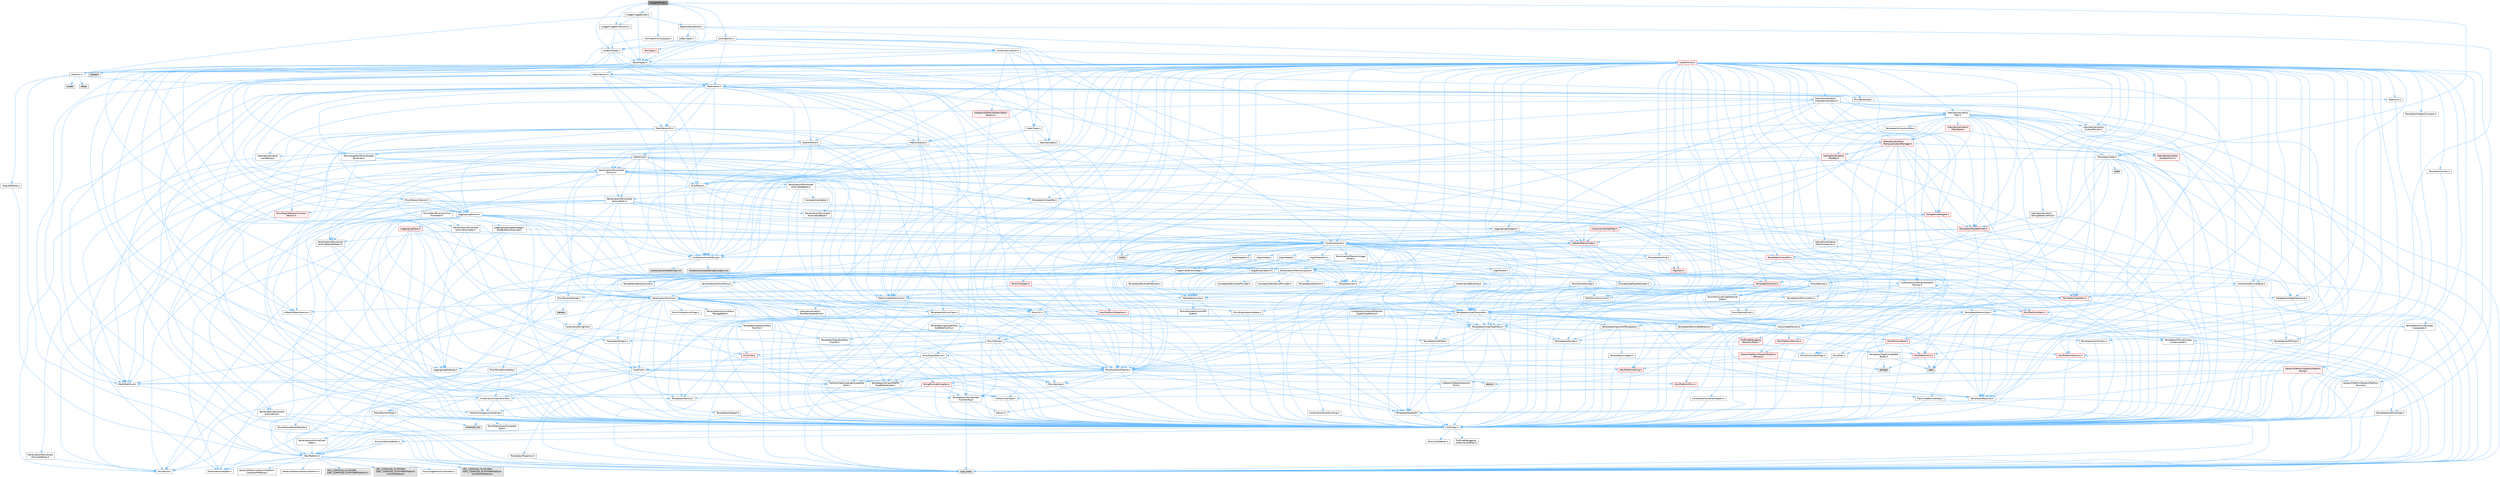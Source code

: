 digraph "ImageInfilling.h"
{
 // INTERACTIVE_SVG=YES
 // LATEX_PDF_SIZE
  bgcolor="transparent";
  edge [fontname=Helvetica,fontsize=10,labelfontname=Helvetica,labelfontsize=10];
  node [fontname=Helvetica,fontsize=10,shape=box,height=0.2,width=0.4];
  Node1 [id="Node000001",label="ImageInfilling.h",height=0.2,width=0.4,color="gray40", fillcolor="grey60", style="filled", fontcolor="black",tooltip=" "];
  Node1 -> Node2 [id="edge1_Node000001_Node000002",color="steelblue1",style="solid",tooltip=" "];
  Node2 [id="Node000002",label="IntVectorTypes.h",height=0.2,width=0.4,color="grey40", fillcolor="white", style="filled",URL="$df/d4a/IntVectorTypes_8h.html",tooltip=" "];
  Node2 -> Node3 [id="edge2_Node000002_Node000003",color="steelblue1",style="solid",tooltip=" "];
  Node3 [id="Node000003",label="Math/Vector.h",height=0.2,width=0.4,color="grey40", fillcolor="white", style="filled",URL="$d6/dbe/Vector_8h.html",tooltip=" "];
  Node3 -> Node4 [id="edge3_Node000003_Node000004",color="steelblue1",style="solid",tooltip=" "];
  Node4 [id="Node000004",label="CoreTypes.h",height=0.2,width=0.4,color="grey40", fillcolor="white", style="filled",URL="$dc/dec/CoreTypes_8h.html",tooltip=" "];
  Node4 -> Node5 [id="edge4_Node000004_Node000005",color="steelblue1",style="solid",tooltip=" "];
  Node5 [id="Node000005",label="HAL/Platform.h",height=0.2,width=0.4,color="grey40", fillcolor="white", style="filled",URL="$d9/dd0/Platform_8h.html",tooltip=" "];
  Node5 -> Node6 [id="edge5_Node000005_Node000006",color="steelblue1",style="solid",tooltip=" "];
  Node6 [id="Node000006",label="Misc/Build.h",height=0.2,width=0.4,color="grey40", fillcolor="white", style="filled",URL="$d3/dbb/Build_8h.html",tooltip=" "];
  Node5 -> Node7 [id="edge6_Node000005_Node000007",color="steelblue1",style="solid",tooltip=" "];
  Node7 [id="Node000007",label="Misc/LargeWorldCoordinates.h",height=0.2,width=0.4,color="grey40", fillcolor="white", style="filled",URL="$d2/dcb/LargeWorldCoordinates_8h.html",tooltip=" "];
  Node5 -> Node8 [id="edge7_Node000005_Node000008",color="steelblue1",style="solid",tooltip=" "];
  Node8 [id="Node000008",label="type_traits",height=0.2,width=0.4,color="grey60", fillcolor="#E0E0E0", style="filled",tooltip=" "];
  Node5 -> Node9 [id="edge8_Node000005_Node000009",color="steelblue1",style="solid",tooltip=" "];
  Node9 [id="Node000009",label="PreprocessorHelpers.h",height=0.2,width=0.4,color="grey40", fillcolor="white", style="filled",URL="$db/ddb/PreprocessorHelpers_8h.html",tooltip=" "];
  Node5 -> Node10 [id="edge9_Node000005_Node000010",color="steelblue1",style="solid",tooltip=" "];
  Node10 [id="Node000010",label="UBT_COMPILED_PLATFORM\l/UBT_COMPILED_PLATFORMPlatform\lCompilerPreSetup.h",height=0.2,width=0.4,color="grey60", fillcolor="#E0E0E0", style="filled",tooltip=" "];
  Node5 -> Node11 [id="edge10_Node000005_Node000011",color="steelblue1",style="solid",tooltip=" "];
  Node11 [id="Node000011",label="GenericPlatform/GenericPlatform\lCompilerPreSetup.h",height=0.2,width=0.4,color="grey40", fillcolor="white", style="filled",URL="$d9/dc8/GenericPlatformCompilerPreSetup_8h.html",tooltip=" "];
  Node5 -> Node12 [id="edge11_Node000005_Node000012",color="steelblue1",style="solid",tooltip=" "];
  Node12 [id="Node000012",label="GenericPlatform/GenericPlatform.h",height=0.2,width=0.4,color="grey40", fillcolor="white", style="filled",URL="$d6/d84/GenericPlatform_8h.html",tooltip=" "];
  Node5 -> Node13 [id="edge12_Node000005_Node000013",color="steelblue1",style="solid",tooltip=" "];
  Node13 [id="Node000013",label="UBT_COMPILED_PLATFORM\l/UBT_COMPILED_PLATFORMPlatform.h",height=0.2,width=0.4,color="grey60", fillcolor="#E0E0E0", style="filled",tooltip=" "];
  Node5 -> Node14 [id="edge13_Node000005_Node000014",color="steelblue1",style="solid",tooltip=" "];
  Node14 [id="Node000014",label="UBT_COMPILED_PLATFORM\l/UBT_COMPILED_PLATFORMPlatform\lCompilerSetup.h",height=0.2,width=0.4,color="grey60", fillcolor="#E0E0E0", style="filled",tooltip=" "];
  Node4 -> Node15 [id="edge14_Node000004_Node000015",color="steelblue1",style="solid",tooltip=" "];
  Node15 [id="Node000015",label="ProfilingDebugging\l/UMemoryDefines.h",height=0.2,width=0.4,color="grey40", fillcolor="white", style="filled",URL="$d2/da2/UMemoryDefines_8h.html",tooltip=" "];
  Node4 -> Node16 [id="edge15_Node000004_Node000016",color="steelblue1",style="solid",tooltip=" "];
  Node16 [id="Node000016",label="Misc/CoreMiscDefines.h",height=0.2,width=0.4,color="grey40", fillcolor="white", style="filled",URL="$da/d38/CoreMiscDefines_8h.html",tooltip=" "];
  Node16 -> Node5 [id="edge16_Node000016_Node000005",color="steelblue1",style="solid",tooltip=" "];
  Node16 -> Node9 [id="edge17_Node000016_Node000009",color="steelblue1",style="solid",tooltip=" "];
  Node4 -> Node17 [id="edge18_Node000004_Node000017",color="steelblue1",style="solid",tooltip=" "];
  Node17 [id="Node000017",label="Misc/CoreDefines.h",height=0.2,width=0.4,color="grey40", fillcolor="white", style="filled",URL="$d3/dd2/CoreDefines_8h.html",tooltip=" "];
  Node3 -> Node18 [id="edge19_Node000003_Node000018",color="steelblue1",style="solid",tooltip=" "];
  Node18 [id="Node000018",label="Misc/AssertionMacros.h",height=0.2,width=0.4,color="grey40", fillcolor="white", style="filled",URL="$d0/dfa/AssertionMacros_8h.html",tooltip=" "];
  Node18 -> Node4 [id="edge20_Node000018_Node000004",color="steelblue1",style="solid",tooltip=" "];
  Node18 -> Node5 [id="edge21_Node000018_Node000005",color="steelblue1",style="solid",tooltip=" "];
  Node18 -> Node19 [id="edge22_Node000018_Node000019",color="steelblue1",style="solid",tooltip=" "];
  Node19 [id="Node000019",label="HAL/PlatformMisc.h",height=0.2,width=0.4,color="red", fillcolor="#FFF0F0", style="filled",URL="$d0/df5/PlatformMisc_8h.html",tooltip=" "];
  Node19 -> Node4 [id="edge23_Node000019_Node000004",color="steelblue1",style="solid",tooltip=" "];
  Node18 -> Node9 [id="edge24_Node000018_Node000009",color="steelblue1",style="solid",tooltip=" "];
  Node18 -> Node55 [id="edge25_Node000018_Node000055",color="steelblue1",style="solid",tooltip=" "];
  Node55 [id="Node000055",label="Templates/EnableIf.h",height=0.2,width=0.4,color="grey40", fillcolor="white", style="filled",URL="$d7/d60/EnableIf_8h.html",tooltip=" "];
  Node55 -> Node4 [id="edge26_Node000055_Node000004",color="steelblue1",style="solid",tooltip=" "];
  Node18 -> Node56 [id="edge27_Node000018_Node000056",color="steelblue1",style="solid",tooltip=" "];
  Node56 [id="Node000056",label="Templates/IsArrayOrRefOf\lTypeByPredicate.h",height=0.2,width=0.4,color="grey40", fillcolor="white", style="filled",URL="$d6/da1/IsArrayOrRefOfTypeByPredicate_8h.html",tooltip=" "];
  Node56 -> Node4 [id="edge28_Node000056_Node000004",color="steelblue1",style="solid",tooltip=" "];
  Node18 -> Node57 [id="edge29_Node000018_Node000057",color="steelblue1",style="solid",tooltip=" "];
  Node57 [id="Node000057",label="Templates/IsValidVariadic\lFunctionArg.h",height=0.2,width=0.4,color="grey40", fillcolor="white", style="filled",URL="$d0/dc8/IsValidVariadicFunctionArg_8h.html",tooltip=" "];
  Node57 -> Node4 [id="edge30_Node000057_Node000004",color="steelblue1",style="solid",tooltip=" "];
  Node57 -> Node58 [id="edge31_Node000057_Node000058",color="steelblue1",style="solid",tooltip=" "];
  Node58 [id="Node000058",label="IsEnum.h",height=0.2,width=0.4,color="grey40", fillcolor="white", style="filled",URL="$d4/de5/IsEnum_8h.html",tooltip=" "];
  Node57 -> Node8 [id="edge32_Node000057_Node000008",color="steelblue1",style="solid",tooltip=" "];
  Node18 -> Node59 [id="edge33_Node000018_Node000059",color="steelblue1",style="solid",tooltip=" "];
  Node59 [id="Node000059",label="Traits/IsCharEncodingCompatible\lWith.h",height=0.2,width=0.4,color="grey40", fillcolor="white", style="filled",URL="$df/dd1/IsCharEncodingCompatibleWith_8h.html",tooltip=" "];
  Node59 -> Node8 [id="edge34_Node000059_Node000008",color="steelblue1",style="solid",tooltip=" "];
  Node59 -> Node60 [id="edge35_Node000059_Node000060",color="steelblue1",style="solid",tooltip=" "];
  Node60 [id="Node000060",label="Traits/IsCharType.h",height=0.2,width=0.4,color="grey40", fillcolor="white", style="filled",URL="$db/d51/IsCharType_8h.html",tooltip=" "];
  Node60 -> Node4 [id="edge36_Node000060_Node000004",color="steelblue1",style="solid",tooltip=" "];
  Node18 -> Node61 [id="edge37_Node000018_Node000061",color="steelblue1",style="solid",tooltip=" "];
  Node61 [id="Node000061",label="Misc/VarArgs.h",height=0.2,width=0.4,color="grey40", fillcolor="white", style="filled",URL="$d5/d6f/VarArgs_8h.html",tooltip=" "];
  Node61 -> Node4 [id="edge38_Node000061_Node000004",color="steelblue1",style="solid",tooltip=" "];
  Node18 -> Node62 [id="edge39_Node000018_Node000062",color="steelblue1",style="solid",tooltip=" "];
  Node62 [id="Node000062",label="String/FormatStringSan.h",height=0.2,width=0.4,color="red", fillcolor="#FFF0F0", style="filled",URL="$d3/d8b/FormatStringSan_8h.html",tooltip=" "];
  Node62 -> Node8 [id="edge40_Node000062_Node000008",color="steelblue1",style="solid",tooltip=" "];
  Node62 -> Node4 [id="edge41_Node000062_Node000004",color="steelblue1",style="solid",tooltip=" "];
  Node62 -> Node63 [id="edge42_Node000062_Node000063",color="steelblue1",style="solid",tooltip=" "];
  Node63 [id="Node000063",label="Templates/Requires.h",height=0.2,width=0.4,color="grey40", fillcolor="white", style="filled",URL="$dc/d96/Requires_8h.html",tooltip=" "];
  Node63 -> Node55 [id="edge43_Node000063_Node000055",color="steelblue1",style="solid",tooltip=" "];
  Node63 -> Node8 [id="edge44_Node000063_Node000008",color="steelblue1",style="solid",tooltip=" "];
  Node62 -> Node64 [id="edge45_Node000062_Node000064",color="steelblue1",style="solid",tooltip=" "];
  Node64 [id="Node000064",label="Templates/Identity.h",height=0.2,width=0.4,color="grey40", fillcolor="white", style="filled",URL="$d0/dd5/Identity_8h.html",tooltip=" "];
  Node62 -> Node57 [id="edge46_Node000062_Node000057",color="steelblue1",style="solid",tooltip=" "];
  Node62 -> Node60 [id="edge47_Node000062_Node000060",color="steelblue1",style="solid",tooltip=" "];
  Node62 -> Node27 [id="edge48_Node000062_Node000027",color="steelblue1",style="solid",tooltip=" "];
  Node27 [id="Node000027",label="Containers/ContainersFwd.h",height=0.2,width=0.4,color="grey40", fillcolor="white", style="filled",URL="$d4/d0a/ContainersFwd_8h.html",tooltip=" "];
  Node27 -> Node5 [id="edge49_Node000027_Node000005",color="steelblue1",style="solid",tooltip=" "];
  Node27 -> Node4 [id="edge50_Node000027_Node000004",color="steelblue1",style="solid",tooltip=" "];
  Node27 -> Node24 [id="edge51_Node000027_Node000024",color="steelblue1",style="solid",tooltip=" "];
  Node24 [id="Node000024",label="Traits/IsContiguousContainer.h",height=0.2,width=0.4,color="grey40", fillcolor="white", style="filled",URL="$d5/d3c/IsContiguousContainer_8h.html",tooltip=" "];
  Node24 -> Node4 [id="edge52_Node000024_Node000004",color="steelblue1",style="solid",tooltip=" "];
  Node24 -> Node25 [id="edge53_Node000024_Node000025",color="steelblue1",style="solid",tooltip=" "];
  Node25 [id="Node000025",label="Misc/StaticAssertComplete\lType.h",height=0.2,width=0.4,color="grey40", fillcolor="white", style="filled",URL="$d5/d4e/StaticAssertCompleteType_8h.html",tooltip=" "];
  Node24 -> Node23 [id="edge54_Node000024_Node000023",color="steelblue1",style="solid",tooltip=" "];
  Node23 [id="Node000023",label="initializer_list",height=0.2,width=0.4,color="grey60", fillcolor="#E0E0E0", style="filled",tooltip=" "];
  Node18 -> Node68 [id="edge55_Node000018_Node000068",color="steelblue1",style="solid",tooltip=" "];
  Node68 [id="Node000068",label="atomic",height=0.2,width=0.4,color="grey60", fillcolor="#E0E0E0", style="filled",tooltip=" "];
  Node3 -> Node28 [id="edge56_Node000003_Node000028",color="steelblue1",style="solid",tooltip=" "];
  Node28 [id="Node000028",label="Math/MathFwd.h",height=0.2,width=0.4,color="grey40", fillcolor="white", style="filled",URL="$d2/d10/MathFwd_8h.html",tooltip=" "];
  Node28 -> Node5 [id="edge57_Node000028_Node000005",color="steelblue1",style="solid",tooltip=" "];
  Node3 -> Node41 [id="edge58_Node000003_Node000041",color="steelblue1",style="solid",tooltip=" "];
  Node41 [id="Node000041",label="Math/NumericLimits.h",height=0.2,width=0.4,color="grey40", fillcolor="white", style="filled",URL="$df/d1b/NumericLimits_8h.html",tooltip=" "];
  Node41 -> Node4 [id="edge59_Node000041_Node000004",color="steelblue1",style="solid",tooltip=" "];
  Node3 -> Node69 [id="edge60_Node000003_Node000069",color="steelblue1",style="solid",tooltip=" "];
  Node69 [id="Node000069",label="Misc/Crc.h",height=0.2,width=0.4,color="grey40", fillcolor="white", style="filled",URL="$d4/dd2/Crc_8h.html",tooltip=" "];
  Node69 -> Node4 [id="edge61_Node000069_Node000004",color="steelblue1",style="solid",tooltip=" "];
  Node69 -> Node70 [id="edge62_Node000069_Node000070",color="steelblue1",style="solid",tooltip=" "];
  Node70 [id="Node000070",label="HAL/PlatformString.h",height=0.2,width=0.4,color="red", fillcolor="#FFF0F0", style="filled",URL="$db/db5/PlatformString_8h.html",tooltip=" "];
  Node70 -> Node4 [id="edge63_Node000070_Node000004",color="steelblue1",style="solid",tooltip=" "];
  Node69 -> Node18 [id="edge64_Node000069_Node000018",color="steelblue1",style="solid",tooltip=" "];
  Node69 -> Node72 [id="edge65_Node000069_Node000072",color="steelblue1",style="solid",tooltip=" "];
  Node72 [id="Node000072",label="Misc/CString.h",height=0.2,width=0.4,color="grey40", fillcolor="white", style="filled",URL="$d2/d49/CString_8h.html",tooltip=" "];
  Node72 -> Node4 [id="edge66_Node000072_Node000004",color="steelblue1",style="solid",tooltip=" "];
  Node72 -> Node31 [id="edge67_Node000072_Node000031",color="steelblue1",style="solid",tooltip=" "];
  Node31 [id="Node000031",label="HAL/PlatformCrt.h",height=0.2,width=0.4,color="red", fillcolor="#FFF0F0", style="filled",URL="$d8/d75/PlatformCrt_8h.html",tooltip=" "];
  Node31 -> Node32 [id="edge68_Node000031_Node000032",color="steelblue1",style="solid",tooltip=" "];
  Node32 [id="Node000032",label="new",height=0.2,width=0.4,color="grey60", fillcolor="#E0E0E0", style="filled",tooltip=" "];
  Node31 -> Node40 [id="edge69_Node000031_Node000040",color="steelblue1",style="solid",tooltip=" "];
  Node40 [id="Node000040",label="string.h",height=0.2,width=0.4,color="grey60", fillcolor="#E0E0E0", style="filled",tooltip=" "];
  Node72 -> Node70 [id="edge70_Node000072_Node000070",color="steelblue1",style="solid",tooltip=" "];
  Node72 -> Node18 [id="edge71_Node000072_Node000018",color="steelblue1",style="solid",tooltip=" "];
  Node72 -> Node73 [id="edge72_Node000072_Node000073",color="steelblue1",style="solid",tooltip=" "];
  Node73 [id="Node000073",label="Misc/Char.h",height=0.2,width=0.4,color="red", fillcolor="#FFF0F0", style="filled",URL="$d0/d58/Char_8h.html",tooltip=" "];
  Node73 -> Node4 [id="edge73_Node000073_Node000004",color="steelblue1",style="solid",tooltip=" "];
  Node73 -> Node8 [id="edge74_Node000073_Node000008",color="steelblue1",style="solid",tooltip=" "];
  Node72 -> Node61 [id="edge75_Node000072_Node000061",color="steelblue1",style="solid",tooltip=" "];
  Node72 -> Node56 [id="edge76_Node000072_Node000056",color="steelblue1",style="solid",tooltip=" "];
  Node72 -> Node57 [id="edge77_Node000072_Node000057",color="steelblue1",style="solid",tooltip=" "];
  Node72 -> Node59 [id="edge78_Node000072_Node000059",color="steelblue1",style="solid",tooltip=" "];
  Node69 -> Node73 [id="edge79_Node000069_Node000073",color="steelblue1",style="solid",tooltip=" "];
  Node69 -> Node77 [id="edge80_Node000069_Node000077",color="steelblue1",style="solid",tooltip=" "];
  Node77 [id="Node000077",label="Templates/UnrealTypeTraits.h",height=0.2,width=0.4,color="grey40", fillcolor="white", style="filled",URL="$d2/d2d/UnrealTypeTraits_8h.html",tooltip=" "];
  Node77 -> Node4 [id="edge81_Node000077_Node000004",color="steelblue1",style="solid",tooltip=" "];
  Node77 -> Node78 [id="edge82_Node000077_Node000078",color="steelblue1",style="solid",tooltip=" "];
  Node78 [id="Node000078",label="Templates/IsPointer.h",height=0.2,width=0.4,color="grey40", fillcolor="white", style="filled",URL="$d7/d05/IsPointer_8h.html",tooltip=" "];
  Node78 -> Node4 [id="edge83_Node000078_Node000004",color="steelblue1",style="solid",tooltip=" "];
  Node77 -> Node18 [id="edge84_Node000077_Node000018",color="steelblue1",style="solid",tooltip=" "];
  Node77 -> Node79 [id="edge85_Node000077_Node000079",color="steelblue1",style="solid",tooltip=" "];
  Node79 [id="Node000079",label="Templates/AndOrNot.h",height=0.2,width=0.4,color="grey40", fillcolor="white", style="filled",URL="$db/d0a/AndOrNot_8h.html",tooltip=" "];
  Node79 -> Node4 [id="edge86_Node000079_Node000004",color="steelblue1",style="solid",tooltip=" "];
  Node77 -> Node55 [id="edge87_Node000077_Node000055",color="steelblue1",style="solid",tooltip=" "];
  Node77 -> Node80 [id="edge88_Node000077_Node000080",color="steelblue1",style="solid",tooltip=" "];
  Node80 [id="Node000080",label="Templates/IsArithmetic.h",height=0.2,width=0.4,color="grey40", fillcolor="white", style="filled",URL="$d2/d5d/IsArithmetic_8h.html",tooltip=" "];
  Node80 -> Node4 [id="edge89_Node000080_Node000004",color="steelblue1",style="solid",tooltip=" "];
  Node77 -> Node58 [id="edge90_Node000077_Node000058",color="steelblue1",style="solid",tooltip=" "];
  Node77 -> Node81 [id="edge91_Node000077_Node000081",color="steelblue1",style="solid",tooltip=" "];
  Node81 [id="Node000081",label="Templates/Models.h",height=0.2,width=0.4,color="grey40", fillcolor="white", style="filled",URL="$d3/d0c/Models_8h.html",tooltip=" "];
  Node81 -> Node64 [id="edge92_Node000081_Node000064",color="steelblue1",style="solid",tooltip=" "];
  Node77 -> Node82 [id="edge93_Node000077_Node000082",color="steelblue1",style="solid",tooltip=" "];
  Node82 [id="Node000082",label="Templates/IsPODType.h",height=0.2,width=0.4,color="grey40", fillcolor="white", style="filled",URL="$d7/db1/IsPODType_8h.html",tooltip=" "];
  Node82 -> Node4 [id="edge94_Node000082_Node000004",color="steelblue1",style="solid",tooltip=" "];
  Node77 -> Node83 [id="edge95_Node000077_Node000083",color="steelblue1",style="solid",tooltip=" "];
  Node83 [id="Node000083",label="Templates/IsUECoreType.h",height=0.2,width=0.4,color="grey40", fillcolor="white", style="filled",URL="$d1/db8/IsUECoreType_8h.html",tooltip=" "];
  Node83 -> Node4 [id="edge96_Node000083_Node000004",color="steelblue1",style="solid",tooltip=" "];
  Node83 -> Node8 [id="edge97_Node000083_Node000008",color="steelblue1",style="solid",tooltip=" "];
  Node77 -> Node84 [id="edge98_Node000077_Node000084",color="steelblue1",style="solid",tooltip=" "];
  Node84 [id="Node000084",label="Templates/IsTriviallyCopy\lConstructible.h",height=0.2,width=0.4,color="grey40", fillcolor="white", style="filled",URL="$d3/d78/IsTriviallyCopyConstructible_8h.html",tooltip=" "];
  Node84 -> Node4 [id="edge99_Node000084_Node000004",color="steelblue1",style="solid",tooltip=" "];
  Node84 -> Node8 [id="edge100_Node000084_Node000008",color="steelblue1",style="solid",tooltip=" "];
  Node69 -> Node60 [id="edge101_Node000069_Node000060",color="steelblue1",style="solid",tooltip=" "];
  Node3 -> Node85 [id="edge102_Node000003_Node000085",color="steelblue1",style="solid",tooltip=" "];
  Node85 [id="Node000085",label="Math/UnrealMathUtility.h",height=0.2,width=0.4,color="grey40", fillcolor="white", style="filled",URL="$db/db8/UnrealMathUtility_8h.html",tooltip=" "];
  Node85 -> Node4 [id="edge103_Node000085_Node000004",color="steelblue1",style="solid",tooltip=" "];
  Node85 -> Node18 [id="edge104_Node000085_Node000018",color="steelblue1",style="solid",tooltip=" "];
  Node85 -> Node86 [id="edge105_Node000085_Node000086",color="steelblue1",style="solid",tooltip=" "];
  Node86 [id="Node000086",label="HAL/PlatformMath.h",height=0.2,width=0.4,color="red", fillcolor="#FFF0F0", style="filled",URL="$dc/d53/PlatformMath_8h.html",tooltip=" "];
  Node86 -> Node4 [id="edge106_Node000086_Node000004",color="steelblue1",style="solid",tooltip=" "];
  Node85 -> Node28 [id="edge107_Node000085_Node000028",color="steelblue1",style="solid",tooltip=" "];
  Node85 -> Node64 [id="edge108_Node000085_Node000064",color="steelblue1",style="solid",tooltip=" "];
  Node85 -> Node63 [id="edge109_Node000085_Node000063",color="steelblue1",style="solid",tooltip=" "];
  Node3 -> Node97 [id="edge110_Node000003_Node000097",color="steelblue1",style="solid",tooltip=" "];
  Node97 [id="Node000097",label="Containers/UnrealString.h",height=0.2,width=0.4,color="grey40", fillcolor="white", style="filled",URL="$d5/dba/UnrealString_8h.html",tooltip=" "];
  Node97 -> Node98 [id="edge111_Node000097_Node000098",color="steelblue1",style="solid",tooltip=" "];
  Node98 [id="Node000098",label="Containers/UnrealStringIncludes.h.inl",height=0.2,width=0.4,color="grey60", fillcolor="#E0E0E0", style="filled",tooltip=" "];
  Node97 -> Node99 [id="edge112_Node000097_Node000099",color="steelblue1",style="solid",tooltip=" "];
  Node99 [id="Node000099",label="Containers/UnrealString.h.inl",height=0.2,width=0.4,color="grey60", fillcolor="#E0E0E0", style="filled",tooltip=" "];
  Node97 -> Node100 [id="edge113_Node000097_Node000100",color="steelblue1",style="solid",tooltip=" "];
  Node100 [id="Node000100",label="Misc/StringFormatArg.h",height=0.2,width=0.4,color="grey40", fillcolor="white", style="filled",URL="$d2/d16/StringFormatArg_8h.html",tooltip=" "];
  Node100 -> Node27 [id="edge114_Node000100_Node000027",color="steelblue1",style="solid",tooltip=" "];
  Node3 -> Node101 [id="edge115_Node000003_Node000101",color="steelblue1",style="solid",tooltip=" "];
  Node101 [id="Node000101",label="Misc/Parse.h",height=0.2,width=0.4,color="grey40", fillcolor="white", style="filled",URL="$dc/d71/Parse_8h.html",tooltip=" "];
  Node101 -> Node21 [id="edge116_Node000101_Node000021",color="steelblue1",style="solid",tooltip=" "];
  Node21 [id="Node000021",label="Containers/StringFwd.h",height=0.2,width=0.4,color="grey40", fillcolor="white", style="filled",URL="$df/d37/StringFwd_8h.html",tooltip=" "];
  Node21 -> Node4 [id="edge117_Node000021_Node000004",color="steelblue1",style="solid",tooltip=" "];
  Node21 -> Node22 [id="edge118_Node000021_Node000022",color="steelblue1",style="solid",tooltip=" "];
  Node22 [id="Node000022",label="Traits/ElementType.h",height=0.2,width=0.4,color="grey40", fillcolor="white", style="filled",URL="$d5/d4f/ElementType_8h.html",tooltip=" "];
  Node22 -> Node5 [id="edge119_Node000022_Node000005",color="steelblue1",style="solid",tooltip=" "];
  Node22 -> Node23 [id="edge120_Node000022_Node000023",color="steelblue1",style="solid",tooltip=" "];
  Node22 -> Node8 [id="edge121_Node000022_Node000008",color="steelblue1",style="solid",tooltip=" "];
  Node21 -> Node24 [id="edge122_Node000021_Node000024",color="steelblue1",style="solid",tooltip=" "];
  Node101 -> Node97 [id="edge123_Node000101_Node000097",color="steelblue1",style="solid",tooltip=" "];
  Node101 -> Node4 [id="edge124_Node000101_Node000004",color="steelblue1",style="solid",tooltip=" "];
  Node101 -> Node31 [id="edge125_Node000101_Node000031",color="steelblue1",style="solid",tooltip=" "];
  Node101 -> Node6 [id="edge126_Node000101_Node000006",color="steelblue1",style="solid",tooltip=" "];
  Node101 -> Node43 [id="edge127_Node000101_Node000043",color="steelblue1",style="solid",tooltip=" "];
  Node43 [id="Node000043",label="Misc/EnumClassFlags.h",height=0.2,width=0.4,color="grey40", fillcolor="white", style="filled",URL="$d8/de7/EnumClassFlags_8h.html",tooltip=" "];
  Node101 -> Node102 [id="edge128_Node000101_Node000102",color="steelblue1",style="solid",tooltip=" "];
  Node102 [id="Node000102",label="Templates/Function.h",height=0.2,width=0.4,color="red", fillcolor="#FFF0F0", style="filled",URL="$df/df5/Function_8h.html",tooltip=" "];
  Node102 -> Node4 [id="edge129_Node000102_Node000004",color="steelblue1",style="solid",tooltip=" "];
  Node102 -> Node18 [id="edge130_Node000102_Node000018",color="steelblue1",style="solid",tooltip=" "];
  Node102 -> Node103 [id="edge131_Node000102_Node000103",color="steelblue1",style="solid",tooltip=" "];
  Node103 [id="Node000103",label="Misc/IntrusiveUnsetOptional\lState.h",height=0.2,width=0.4,color="grey40", fillcolor="white", style="filled",URL="$d2/d0a/IntrusiveUnsetOptionalState_8h.html",tooltip=" "];
  Node103 -> Node104 [id="edge132_Node000103_Node000104",color="steelblue1",style="solid",tooltip=" "];
  Node104 [id="Node000104",label="Misc/OptionalFwd.h",height=0.2,width=0.4,color="grey40", fillcolor="white", style="filled",URL="$dc/d50/OptionalFwd_8h.html",tooltip=" "];
  Node102 -> Node105 [id="edge133_Node000102_Node000105",color="steelblue1",style="solid",tooltip=" "];
  Node105 [id="Node000105",label="HAL/UnrealMemory.h",height=0.2,width=0.4,color="grey40", fillcolor="white", style="filled",URL="$d9/d96/UnrealMemory_8h.html",tooltip=" "];
  Node105 -> Node4 [id="edge134_Node000105_Node000004",color="steelblue1",style="solid",tooltip=" "];
  Node105 -> Node106 [id="edge135_Node000105_Node000106",color="steelblue1",style="solid",tooltip=" "];
  Node106 [id="Node000106",label="GenericPlatform/GenericPlatform\lMemory.h",height=0.2,width=0.4,color="red", fillcolor="#FFF0F0", style="filled",URL="$dd/d22/GenericPlatformMemory_8h.html",tooltip=" "];
  Node106 -> Node26 [id="edge136_Node000106_Node000026",color="steelblue1",style="solid",tooltip=" "];
  Node26 [id="Node000026",label="CoreFwd.h",height=0.2,width=0.4,color="grey40", fillcolor="white", style="filled",URL="$d1/d1e/CoreFwd_8h.html",tooltip=" "];
  Node26 -> Node4 [id="edge137_Node000026_Node000004",color="steelblue1",style="solid",tooltip=" "];
  Node26 -> Node27 [id="edge138_Node000026_Node000027",color="steelblue1",style="solid",tooltip=" "];
  Node26 -> Node28 [id="edge139_Node000026_Node000028",color="steelblue1",style="solid",tooltip=" "];
  Node26 -> Node29 [id="edge140_Node000026_Node000029",color="steelblue1",style="solid",tooltip=" "];
  Node29 [id="Node000029",label="UObject/UObjectHierarchy\lFwd.h",height=0.2,width=0.4,color="grey40", fillcolor="white", style="filled",URL="$d3/d13/UObjectHierarchyFwd_8h.html",tooltip=" "];
  Node106 -> Node4 [id="edge141_Node000106_Node000004",color="steelblue1",style="solid",tooltip=" "];
  Node106 -> Node70 [id="edge142_Node000106_Node000070",color="steelblue1",style="solid",tooltip=" "];
  Node106 -> Node40 [id="edge143_Node000106_Node000040",color="steelblue1",style="solid",tooltip=" "];
  Node105 -> Node107 [id="edge144_Node000105_Node000107",color="steelblue1",style="solid",tooltip=" "];
  Node107 [id="Node000107",label="HAL/MemoryBase.h",height=0.2,width=0.4,color="red", fillcolor="#FFF0F0", style="filled",URL="$d6/d9f/MemoryBase_8h.html",tooltip=" "];
  Node107 -> Node4 [id="edge145_Node000107_Node000004",color="steelblue1",style="solid",tooltip=" "];
  Node107 -> Node48 [id="edge146_Node000107_Node000048",color="steelblue1",style="solid",tooltip=" "];
  Node48 [id="Node000048",label="HAL/PlatformAtomics.h",height=0.2,width=0.4,color="red", fillcolor="#FFF0F0", style="filled",URL="$d3/d36/PlatformAtomics_8h.html",tooltip=" "];
  Node48 -> Node4 [id="edge147_Node000048_Node000004",color="steelblue1",style="solid",tooltip=" "];
  Node107 -> Node31 [id="edge148_Node000107_Node000031",color="steelblue1",style="solid",tooltip=" "];
  Node107 -> Node108 [id="edge149_Node000107_Node000108",color="steelblue1",style="solid",tooltip=" "];
  Node108 [id="Node000108",label="Misc/Exec.h",height=0.2,width=0.4,color="grey40", fillcolor="white", style="filled",URL="$de/ddb/Exec_8h.html",tooltip=" "];
  Node108 -> Node4 [id="edge150_Node000108_Node000004",color="steelblue1",style="solid",tooltip=" "];
  Node108 -> Node18 [id="edge151_Node000108_Node000018",color="steelblue1",style="solid",tooltip=" "];
  Node107 -> Node109 [id="edge152_Node000107_Node000109",color="steelblue1",style="solid",tooltip=" "];
  Node109 [id="Node000109",label="Misc/OutputDevice.h",height=0.2,width=0.4,color="grey40", fillcolor="white", style="filled",URL="$d7/d32/OutputDevice_8h.html",tooltip=" "];
  Node109 -> Node26 [id="edge153_Node000109_Node000026",color="steelblue1",style="solid",tooltip=" "];
  Node109 -> Node4 [id="edge154_Node000109_Node000004",color="steelblue1",style="solid",tooltip=" "];
  Node109 -> Node110 [id="edge155_Node000109_Node000110",color="steelblue1",style="solid",tooltip=" "];
  Node110 [id="Node000110",label="Logging/LogVerbosity.h",height=0.2,width=0.4,color="grey40", fillcolor="white", style="filled",URL="$d2/d8f/LogVerbosity_8h.html",tooltip=" "];
  Node110 -> Node4 [id="edge156_Node000110_Node000004",color="steelblue1",style="solid",tooltip=" "];
  Node109 -> Node61 [id="edge157_Node000109_Node000061",color="steelblue1",style="solid",tooltip=" "];
  Node109 -> Node56 [id="edge158_Node000109_Node000056",color="steelblue1",style="solid",tooltip=" "];
  Node109 -> Node57 [id="edge159_Node000109_Node000057",color="steelblue1",style="solid",tooltip=" "];
  Node109 -> Node59 [id="edge160_Node000109_Node000059",color="steelblue1",style="solid",tooltip=" "];
  Node105 -> Node116 [id="edge161_Node000105_Node000116",color="steelblue1",style="solid",tooltip=" "];
  Node116 [id="Node000116",label="HAL/PlatformMemory.h",height=0.2,width=0.4,color="red", fillcolor="#FFF0F0", style="filled",URL="$de/d68/PlatformMemory_8h.html",tooltip=" "];
  Node116 -> Node4 [id="edge162_Node000116_Node000004",color="steelblue1",style="solid",tooltip=" "];
  Node116 -> Node106 [id="edge163_Node000116_Node000106",color="steelblue1",style="solid",tooltip=" "];
  Node105 -> Node118 [id="edge164_Node000105_Node000118",color="steelblue1",style="solid",tooltip=" "];
  Node118 [id="Node000118",label="ProfilingDebugging\l/MemoryTrace.h",height=0.2,width=0.4,color="red", fillcolor="#FFF0F0", style="filled",URL="$da/dd7/MemoryTrace_8h.html",tooltip=" "];
  Node118 -> Node5 [id="edge165_Node000118_Node000005",color="steelblue1",style="solid",tooltip=" "];
  Node118 -> Node43 [id="edge166_Node000118_Node000043",color="steelblue1",style="solid",tooltip=" "];
  Node105 -> Node78 [id="edge167_Node000105_Node000078",color="steelblue1",style="solid",tooltip=" "];
  Node102 -> Node77 [id="edge168_Node000102_Node000077",color="steelblue1",style="solid",tooltip=" "];
  Node102 -> Node120 [id="edge169_Node000102_Node000120",color="steelblue1",style="solid",tooltip=" "];
  Node120 [id="Node000120",label="Templates/Invoke.h",height=0.2,width=0.4,color="grey40", fillcolor="white", style="filled",URL="$d7/deb/Invoke_8h.html",tooltip=" "];
  Node120 -> Node4 [id="edge170_Node000120_Node000004",color="steelblue1",style="solid",tooltip=" "];
  Node120 -> Node121 [id="edge171_Node000120_Node000121",color="steelblue1",style="solid",tooltip=" "];
  Node121 [id="Node000121",label="Traits/MemberFunctionPtr\lOuter.h",height=0.2,width=0.4,color="grey40", fillcolor="white", style="filled",URL="$db/da7/MemberFunctionPtrOuter_8h.html",tooltip=" "];
  Node120 -> Node122 [id="edge172_Node000120_Node000122",color="steelblue1",style="solid",tooltip=" "];
  Node122 [id="Node000122",label="Templates/UnrealTemplate.h",height=0.2,width=0.4,color="grey40", fillcolor="white", style="filled",URL="$d4/d24/UnrealTemplate_8h.html",tooltip=" "];
  Node122 -> Node4 [id="edge173_Node000122_Node000004",color="steelblue1",style="solid",tooltip=" "];
  Node122 -> Node78 [id="edge174_Node000122_Node000078",color="steelblue1",style="solid",tooltip=" "];
  Node122 -> Node105 [id="edge175_Node000122_Node000105",color="steelblue1",style="solid",tooltip=" "];
  Node122 -> Node123 [id="edge176_Node000122_Node000123",color="steelblue1",style="solid",tooltip=" "];
  Node123 [id="Node000123",label="Templates/CopyQualifiers\lAndRefsFromTo.h",height=0.2,width=0.4,color="grey40", fillcolor="white", style="filled",URL="$d3/db3/CopyQualifiersAndRefsFromTo_8h.html",tooltip=" "];
  Node123 -> Node124 [id="edge177_Node000123_Node000124",color="steelblue1",style="solid",tooltip=" "];
  Node124 [id="Node000124",label="Templates/CopyQualifiers\lFromTo.h",height=0.2,width=0.4,color="grey40", fillcolor="white", style="filled",URL="$d5/db4/CopyQualifiersFromTo_8h.html",tooltip=" "];
  Node122 -> Node77 [id="edge178_Node000122_Node000077",color="steelblue1",style="solid",tooltip=" "];
  Node122 -> Node89 [id="edge179_Node000122_Node000089",color="steelblue1",style="solid",tooltip=" "];
  Node89 [id="Node000089",label="Templates/RemoveReference.h",height=0.2,width=0.4,color="grey40", fillcolor="white", style="filled",URL="$da/dbe/RemoveReference_8h.html",tooltip=" "];
  Node89 -> Node4 [id="edge180_Node000089_Node000004",color="steelblue1",style="solid",tooltip=" "];
  Node122 -> Node63 [id="edge181_Node000122_Node000063",color="steelblue1",style="solid",tooltip=" "];
  Node122 -> Node94 [id="edge182_Node000122_Node000094",color="steelblue1",style="solid",tooltip=" "];
  Node94 [id="Node000094",label="Templates/TypeCompatible\lBytes.h",height=0.2,width=0.4,color="grey40", fillcolor="white", style="filled",URL="$df/d0a/TypeCompatibleBytes_8h.html",tooltip=" "];
  Node94 -> Node4 [id="edge183_Node000094_Node000004",color="steelblue1",style="solid",tooltip=" "];
  Node94 -> Node40 [id="edge184_Node000094_Node000040",color="steelblue1",style="solid",tooltip=" "];
  Node94 -> Node32 [id="edge185_Node000094_Node000032",color="steelblue1",style="solid",tooltip=" "];
  Node94 -> Node8 [id="edge186_Node000094_Node000008",color="steelblue1",style="solid",tooltip=" "];
  Node122 -> Node64 [id="edge187_Node000122_Node000064",color="steelblue1",style="solid",tooltip=" "];
  Node122 -> Node24 [id="edge188_Node000122_Node000024",color="steelblue1",style="solid",tooltip=" "];
  Node122 -> Node125 [id="edge189_Node000122_Node000125",color="steelblue1",style="solid",tooltip=" "];
  Node125 [id="Node000125",label="Traits/UseBitwiseSwap.h",height=0.2,width=0.4,color="grey40", fillcolor="white", style="filled",URL="$db/df3/UseBitwiseSwap_8h.html",tooltip=" "];
  Node125 -> Node4 [id="edge190_Node000125_Node000004",color="steelblue1",style="solid",tooltip=" "];
  Node125 -> Node8 [id="edge191_Node000125_Node000008",color="steelblue1",style="solid",tooltip=" "];
  Node122 -> Node8 [id="edge192_Node000122_Node000008",color="steelblue1",style="solid",tooltip=" "];
  Node120 -> Node8 [id="edge193_Node000120_Node000008",color="steelblue1",style="solid",tooltip=" "];
  Node102 -> Node122 [id="edge194_Node000102_Node000122",color="steelblue1",style="solid",tooltip=" "];
  Node102 -> Node63 [id="edge195_Node000102_Node000063",color="steelblue1",style="solid",tooltip=" "];
  Node102 -> Node85 [id="edge196_Node000102_Node000085",color="steelblue1",style="solid",tooltip=" "];
  Node102 -> Node32 [id="edge197_Node000102_Node000032",color="steelblue1",style="solid",tooltip=" "];
  Node102 -> Node8 [id="edge198_Node000102_Node000008",color="steelblue1",style="solid",tooltip=" "];
  Node3 -> Node126 [id="edge199_Node000003_Node000126",color="steelblue1",style="solid",tooltip=" "];
  Node126 [id="Node000126",label="Misc/LargeWorldCoordinates\lSerializer.h",height=0.2,width=0.4,color="grey40", fillcolor="white", style="filled",URL="$d7/df9/LargeWorldCoordinatesSerializer_8h.html",tooltip=" "];
  Node126 -> Node127 [id="edge200_Node000126_Node000127",color="steelblue1",style="solid",tooltip=" "];
  Node127 [id="Node000127",label="UObject/NameTypes.h",height=0.2,width=0.4,color="red", fillcolor="#FFF0F0", style="filled",URL="$d6/d35/NameTypes_8h.html",tooltip=" "];
  Node127 -> Node4 [id="edge201_Node000127_Node000004",color="steelblue1",style="solid",tooltip=" "];
  Node127 -> Node18 [id="edge202_Node000127_Node000018",color="steelblue1",style="solid",tooltip=" "];
  Node127 -> Node105 [id="edge203_Node000127_Node000105",color="steelblue1",style="solid",tooltip=" "];
  Node127 -> Node77 [id="edge204_Node000127_Node000077",color="steelblue1",style="solid",tooltip=" "];
  Node127 -> Node122 [id="edge205_Node000127_Node000122",color="steelblue1",style="solid",tooltip=" "];
  Node127 -> Node97 [id="edge206_Node000127_Node000097",color="steelblue1",style="solid",tooltip=" "];
  Node127 -> Node21 [id="edge207_Node000127_Node000021",color="steelblue1",style="solid",tooltip=" "];
  Node127 -> Node152 [id="edge208_Node000127_Node000152",color="steelblue1",style="solid",tooltip=" "];
  Node152 [id="Node000152",label="Serialization/MemoryLayout.h",height=0.2,width=0.4,color="grey40", fillcolor="white", style="filled",URL="$d7/d66/MemoryLayout_8h.html",tooltip=" "];
  Node152 -> Node153 [id="edge209_Node000152_Node000153",color="steelblue1",style="solid",tooltip=" "];
  Node153 [id="Node000153",label="Concepts/StaticClassProvider.h",height=0.2,width=0.4,color="grey40", fillcolor="white", style="filled",URL="$dd/d83/StaticClassProvider_8h.html",tooltip=" "];
  Node152 -> Node154 [id="edge210_Node000152_Node000154",color="steelblue1",style="solid",tooltip=" "];
  Node154 [id="Node000154",label="Concepts/StaticStructProvider.h",height=0.2,width=0.4,color="grey40", fillcolor="white", style="filled",URL="$d5/d77/StaticStructProvider_8h.html",tooltip=" "];
  Node152 -> Node155 [id="edge211_Node000152_Node000155",color="steelblue1",style="solid",tooltip=" "];
  Node155 [id="Node000155",label="Containers/EnumAsByte.h",height=0.2,width=0.4,color="grey40", fillcolor="white", style="filled",URL="$d6/d9a/EnumAsByte_8h.html",tooltip=" "];
  Node155 -> Node4 [id="edge212_Node000155_Node000004",color="steelblue1",style="solid",tooltip=" "];
  Node155 -> Node82 [id="edge213_Node000155_Node000082",color="steelblue1",style="solid",tooltip=" "];
  Node155 -> Node156 [id="edge214_Node000155_Node000156",color="steelblue1",style="solid",tooltip=" "];
  Node156 [id="Node000156",label="Templates/TypeHash.h",height=0.2,width=0.4,color="red", fillcolor="#FFF0F0", style="filled",URL="$d1/d62/TypeHash_8h.html",tooltip=" "];
  Node156 -> Node4 [id="edge215_Node000156_Node000004",color="steelblue1",style="solid",tooltip=" "];
  Node156 -> Node63 [id="edge216_Node000156_Node000063",color="steelblue1",style="solid",tooltip=" "];
  Node156 -> Node69 [id="edge217_Node000156_Node000069",color="steelblue1",style="solid",tooltip=" "];
  Node156 -> Node8 [id="edge218_Node000156_Node000008",color="steelblue1",style="solid",tooltip=" "];
  Node152 -> Node21 [id="edge219_Node000152_Node000021",color="steelblue1",style="solid",tooltip=" "];
  Node152 -> Node105 [id="edge220_Node000152_Node000105",color="steelblue1",style="solid",tooltip=" "];
  Node152 -> Node158 [id="edge221_Node000152_Node000158",color="steelblue1",style="solid",tooltip=" "];
  Node158 [id="Node000158",label="Misc/DelayedAutoRegister.h",height=0.2,width=0.4,color="grey40", fillcolor="white", style="filled",URL="$d1/dda/DelayedAutoRegister_8h.html",tooltip=" "];
  Node158 -> Node5 [id="edge222_Node000158_Node000005",color="steelblue1",style="solid",tooltip=" "];
  Node152 -> Node55 [id="edge223_Node000152_Node000055",color="steelblue1",style="solid",tooltip=" "];
  Node152 -> Node159 [id="edge224_Node000152_Node000159",color="steelblue1",style="solid",tooltip=" "];
  Node159 [id="Node000159",label="Templates/IsAbstract.h",height=0.2,width=0.4,color="grey40", fillcolor="white", style="filled",URL="$d8/db7/IsAbstract_8h.html",tooltip=" "];
  Node152 -> Node134 [id="edge225_Node000152_Node000134",color="steelblue1",style="solid",tooltip=" "];
  Node134 [id="Node000134",label="Templates/IsPolymorphic.h",height=0.2,width=0.4,color="grey40", fillcolor="white", style="filled",URL="$dc/d20/IsPolymorphic_8h.html",tooltip=" "];
  Node152 -> Node81 [id="edge226_Node000152_Node000081",color="steelblue1",style="solid",tooltip=" "];
  Node152 -> Node122 [id="edge227_Node000152_Node000122",color="steelblue1",style="solid",tooltip=" "];
  Node127 -> Node103 [id="edge228_Node000127_Node000103",color="steelblue1",style="solid",tooltip=" "];
  Node126 -> Node150 [id="edge229_Node000126_Node000150",color="steelblue1",style="solid",tooltip=" "];
  Node150 [id="Node000150",label="UObject/ObjectVersion.h",height=0.2,width=0.4,color="grey40", fillcolor="white", style="filled",URL="$da/d63/ObjectVersion_8h.html",tooltip=" "];
  Node150 -> Node4 [id="edge230_Node000150_Node000004",color="steelblue1",style="solid",tooltip=" "];
  Node126 -> Node186 [id="edge231_Node000126_Node000186",color="steelblue1",style="solid",tooltip=" "];
  Node186 [id="Node000186",label="Serialization/Structured\lArchive.h",height=0.2,width=0.4,color="grey40", fillcolor="white", style="filled",URL="$d9/d1e/StructuredArchive_8h.html",tooltip=" "];
  Node186 -> Node136 [id="edge232_Node000186_Node000136",color="steelblue1",style="solid",tooltip=" "];
  Node136 [id="Node000136",label="Containers/Array.h",height=0.2,width=0.4,color="grey40", fillcolor="white", style="filled",URL="$df/dd0/Array_8h.html",tooltip=" "];
  Node136 -> Node4 [id="edge233_Node000136_Node000004",color="steelblue1",style="solid",tooltip=" "];
  Node136 -> Node18 [id="edge234_Node000136_Node000018",color="steelblue1",style="solid",tooltip=" "];
  Node136 -> Node103 [id="edge235_Node000136_Node000103",color="steelblue1",style="solid",tooltip=" "];
  Node136 -> Node137 [id="edge236_Node000136_Node000137",color="steelblue1",style="solid",tooltip=" "];
  Node137 [id="Node000137",label="Misc/ReverseIterate.h",height=0.2,width=0.4,color="grey40", fillcolor="white", style="filled",URL="$db/de3/ReverseIterate_8h.html",tooltip=" "];
  Node137 -> Node5 [id="edge237_Node000137_Node000005",color="steelblue1",style="solid",tooltip=" "];
  Node137 -> Node138 [id="edge238_Node000137_Node000138",color="steelblue1",style="solid",tooltip=" "];
  Node138 [id="Node000138",label="iterator",height=0.2,width=0.4,color="grey60", fillcolor="#E0E0E0", style="filled",tooltip=" "];
  Node136 -> Node105 [id="edge239_Node000136_Node000105",color="steelblue1",style="solid",tooltip=" "];
  Node136 -> Node77 [id="edge240_Node000136_Node000077",color="steelblue1",style="solid",tooltip=" "];
  Node136 -> Node122 [id="edge241_Node000136_Node000122",color="steelblue1",style="solid",tooltip=" "];
  Node136 -> Node139 [id="edge242_Node000136_Node000139",color="steelblue1",style="solid",tooltip=" "];
  Node139 [id="Node000139",label="Containers/AllowShrinking.h",height=0.2,width=0.4,color="grey40", fillcolor="white", style="filled",URL="$d7/d1a/AllowShrinking_8h.html",tooltip=" "];
  Node139 -> Node4 [id="edge243_Node000139_Node000004",color="steelblue1",style="solid",tooltip=" "];
  Node136 -> Node132 [id="edge244_Node000136_Node000132",color="steelblue1",style="solid",tooltip=" "];
  Node132 [id="Node000132",label="Containers/ContainerAllocation\lPolicies.h",height=0.2,width=0.4,color="grey40", fillcolor="white", style="filled",URL="$d7/dff/ContainerAllocationPolicies_8h.html",tooltip=" "];
  Node132 -> Node4 [id="edge245_Node000132_Node000004",color="steelblue1",style="solid",tooltip=" "];
  Node132 -> Node133 [id="edge246_Node000132_Node000133",color="steelblue1",style="solid",tooltip=" "];
  Node133 [id="Node000133",label="Containers/ContainerHelpers.h",height=0.2,width=0.4,color="grey40", fillcolor="white", style="filled",URL="$d7/d33/ContainerHelpers_8h.html",tooltip=" "];
  Node133 -> Node4 [id="edge247_Node000133_Node000004",color="steelblue1",style="solid",tooltip=" "];
  Node132 -> Node132 [id="edge248_Node000132_Node000132",color="steelblue1",style="solid",tooltip=" "];
  Node132 -> Node86 [id="edge249_Node000132_Node000086",color="steelblue1",style="solid",tooltip=" "];
  Node132 -> Node105 [id="edge250_Node000132_Node000105",color="steelblue1",style="solid",tooltip=" "];
  Node132 -> Node41 [id="edge251_Node000132_Node000041",color="steelblue1",style="solid",tooltip=" "];
  Node132 -> Node18 [id="edge252_Node000132_Node000018",color="steelblue1",style="solid",tooltip=" "];
  Node132 -> Node134 [id="edge253_Node000132_Node000134",color="steelblue1",style="solid",tooltip=" "];
  Node132 -> Node135 [id="edge254_Node000132_Node000135",color="steelblue1",style="solid",tooltip=" "];
  Node135 [id="Node000135",label="Templates/MemoryOps.h",height=0.2,width=0.4,color="grey40", fillcolor="white", style="filled",URL="$db/dea/MemoryOps_8h.html",tooltip=" "];
  Node135 -> Node4 [id="edge255_Node000135_Node000004",color="steelblue1",style="solid",tooltip=" "];
  Node135 -> Node105 [id="edge256_Node000135_Node000105",color="steelblue1",style="solid",tooltip=" "];
  Node135 -> Node115 [id="edge257_Node000135_Node000115",color="steelblue1",style="solid",tooltip=" "];
  Node115 [id="Node000115",label="Templates/IsTriviallyCopy\lAssignable.h",height=0.2,width=0.4,color="grey40", fillcolor="white", style="filled",URL="$d2/df2/IsTriviallyCopyAssignable_8h.html",tooltip=" "];
  Node115 -> Node4 [id="edge258_Node000115_Node000004",color="steelblue1",style="solid",tooltip=" "];
  Node115 -> Node8 [id="edge259_Node000115_Node000008",color="steelblue1",style="solid",tooltip=" "];
  Node135 -> Node84 [id="edge260_Node000135_Node000084",color="steelblue1",style="solid",tooltip=" "];
  Node135 -> Node63 [id="edge261_Node000135_Node000063",color="steelblue1",style="solid",tooltip=" "];
  Node135 -> Node77 [id="edge262_Node000135_Node000077",color="steelblue1",style="solid",tooltip=" "];
  Node135 -> Node125 [id="edge263_Node000135_Node000125",color="steelblue1",style="solid",tooltip=" "];
  Node135 -> Node32 [id="edge264_Node000135_Node000032",color="steelblue1",style="solid",tooltip=" "];
  Node135 -> Node8 [id="edge265_Node000135_Node000008",color="steelblue1",style="solid",tooltip=" "];
  Node132 -> Node94 [id="edge266_Node000132_Node000094",color="steelblue1",style="solid",tooltip=" "];
  Node132 -> Node8 [id="edge267_Node000132_Node000008",color="steelblue1",style="solid",tooltip=" "];
  Node136 -> Node140 [id="edge268_Node000136_Node000140",color="steelblue1",style="solid",tooltip=" "];
  Node140 [id="Node000140",label="Containers/ContainerElement\lTypeCompatibility.h",height=0.2,width=0.4,color="grey40", fillcolor="white", style="filled",URL="$df/ddf/ContainerElementTypeCompatibility_8h.html",tooltip=" "];
  Node140 -> Node4 [id="edge269_Node000140_Node000004",color="steelblue1",style="solid",tooltip=" "];
  Node140 -> Node77 [id="edge270_Node000140_Node000077",color="steelblue1",style="solid",tooltip=" "];
  Node136 -> Node141 [id="edge271_Node000136_Node000141",color="steelblue1",style="solid",tooltip=" "];
  Node141 [id="Node000141",label="Serialization/Archive.h",height=0.2,width=0.4,color="grey40", fillcolor="white", style="filled",URL="$d7/d3b/Archive_8h.html",tooltip=" "];
  Node141 -> Node26 [id="edge272_Node000141_Node000026",color="steelblue1",style="solid",tooltip=" "];
  Node141 -> Node4 [id="edge273_Node000141_Node000004",color="steelblue1",style="solid",tooltip=" "];
  Node141 -> Node142 [id="edge274_Node000141_Node000142",color="steelblue1",style="solid",tooltip=" "];
  Node142 [id="Node000142",label="HAL/PlatformProperties.h",height=0.2,width=0.4,color="red", fillcolor="#FFF0F0", style="filled",URL="$d9/db0/PlatformProperties_8h.html",tooltip=" "];
  Node142 -> Node4 [id="edge275_Node000142_Node000004",color="steelblue1",style="solid",tooltip=" "];
  Node141 -> Node145 [id="edge276_Node000141_Node000145",color="steelblue1",style="solid",tooltip=" "];
  Node145 [id="Node000145",label="Internationalization\l/TextNamespaceFwd.h",height=0.2,width=0.4,color="grey40", fillcolor="white", style="filled",URL="$d8/d97/TextNamespaceFwd_8h.html",tooltip=" "];
  Node145 -> Node4 [id="edge277_Node000145_Node000004",color="steelblue1",style="solid",tooltip=" "];
  Node141 -> Node28 [id="edge278_Node000141_Node000028",color="steelblue1",style="solid",tooltip=" "];
  Node141 -> Node18 [id="edge279_Node000141_Node000018",color="steelblue1",style="solid",tooltip=" "];
  Node141 -> Node6 [id="edge280_Node000141_Node000006",color="steelblue1",style="solid",tooltip=" "];
  Node141 -> Node42 [id="edge281_Node000141_Node000042",color="steelblue1",style="solid",tooltip=" "];
  Node42 [id="Node000042",label="Misc/CompressionFlags.h",height=0.2,width=0.4,color="grey40", fillcolor="white", style="filled",URL="$d9/d76/CompressionFlags_8h.html",tooltip=" "];
  Node141 -> Node146 [id="edge282_Node000141_Node000146",color="steelblue1",style="solid",tooltip=" "];
  Node146 [id="Node000146",label="Misc/EngineVersionBase.h",height=0.2,width=0.4,color="grey40", fillcolor="white", style="filled",URL="$d5/d2b/EngineVersionBase_8h.html",tooltip=" "];
  Node146 -> Node4 [id="edge283_Node000146_Node000004",color="steelblue1",style="solid",tooltip=" "];
  Node141 -> Node61 [id="edge284_Node000141_Node000061",color="steelblue1",style="solid",tooltip=" "];
  Node141 -> Node147 [id="edge285_Node000141_Node000147",color="steelblue1",style="solid",tooltip=" "];
  Node147 [id="Node000147",label="Serialization/ArchiveCook\lData.h",height=0.2,width=0.4,color="grey40", fillcolor="white", style="filled",URL="$dc/db6/ArchiveCookData_8h.html",tooltip=" "];
  Node147 -> Node5 [id="edge286_Node000147_Node000005",color="steelblue1",style="solid",tooltip=" "];
  Node141 -> Node148 [id="edge287_Node000141_Node000148",color="steelblue1",style="solid",tooltip=" "];
  Node148 [id="Node000148",label="Serialization/ArchiveSave\lPackageData.h",height=0.2,width=0.4,color="grey40", fillcolor="white", style="filled",URL="$d1/d37/ArchiveSavePackageData_8h.html",tooltip=" "];
  Node141 -> Node55 [id="edge288_Node000141_Node000055",color="steelblue1",style="solid",tooltip=" "];
  Node141 -> Node56 [id="edge289_Node000141_Node000056",color="steelblue1",style="solid",tooltip=" "];
  Node141 -> Node149 [id="edge290_Node000141_Node000149",color="steelblue1",style="solid",tooltip=" "];
  Node149 [id="Node000149",label="Templates/IsEnumClass.h",height=0.2,width=0.4,color="grey40", fillcolor="white", style="filled",URL="$d7/d15/IsEnumClass_8h.html",tooltip=" "];
  Node149 -> Node4 [id="edge291_Node000149_Node000004",color="steelblue1",style="solid",tooltip=" "];
  Node149 -> Node79 [id="edge292_Node000149_Node000079",color="steelblue1",style="solid",tooltip=" "];
  Node141 -> Node92 [id="edge293_Node000141_Node000092",color="steelblue1",style="solid",tooltip=" "];
  Node92 [id="Node000092",label="Templates/IsSigned.h",height=0.2,width=0.4,color="grey40", fillcolor="white", style="filled",URL="$d8/dd8/IsSigned_8h.html",tooltip=" "];
  Node92 -> Node4 [id="edge294_Node000092_Node000004",color="steelblue1",style="solid",tooltip=" "];
  Node141 -> Node57 [id="edge295_Node000141_Node000057",color="steelblue1",style="solid",tooltip=" "];
  Node141 -> Node122 [id="edge296_Node000141_Node000122",color="steelblue1",style="solid",tooltip=" "];
  Node141 -> Node59 [id="edge297_Node000141_Node000059",color="steelblue1",style="solid",tooltip=" "];
  Node141 -> Node150 [id="edge298_Node000141_Node000150",color="steelblue1",style="solid",tooltip=" "];
  Node136 -> Node151 [id="edge299_Node000136_Node000151",color="steelblue1",style="solid",tooltip=" "];
  Node151 [id="Node000151",label="Serialization/MemoryImage\lWriter.h",height=0.2,width=0.4,color="grey40", fillcolor="white", style="filled",URL="$d0/d08/MemoryImageWriter_8h.html",tooltip=" "];
  Node151 -> Node4 [id="edge300_Node000151_Node000004",color="steelblue1",style="solid",tooltip=" "];
  Node151 -> Node152 [id="edge301_Node000151_Node000152",color="steelblue1",style="solid",tooltip=" "];
  Node136 -> Node160 [id="edge302_Node000136_Node000160",color="steelblue1",style="solid",tooltip=" "];
  Node160 [id="Node000160",label="Algo/Heapify.h",height=0.2,width=0.4,color="grey40", fillcolor="white", style="filled",URL="$d0/d2a/Heapify_8h.html",tooltip=" "];
  Node160 -> Node161 [id="edge303_Node000160_Node000161",color="steelblue1",style="solid",tooltip=" "];
  Node161 [id="Node000161",label="Algo/Impl/BinaryHeap.h",height=0.2,width=0.4,color="grey40", fillcolor="white", style="filled",URL="$d7/da3/Algo_2Impl_2BinaryHeap_8h.html",tooltip=" "];
  Node161 -> Node120 [id="edge304_Node000161_Node000120",color="steelblue1",style="solid",tooltip=" "];
  Node161 -> Node162 [id="edge305_Node000161_Node000162",color="steelblue1",style="solid",tooltip=" "];
  Node162 [id="Node000162",label="Templates/Projection.h",height=0.2,width=0.4,color="grey40", fillcolor="white", style="filled",URL="$d7/df0/Projection_8h.html",tooltip=" "];
  Node162 -> Node8 [id="edge306_Node000162_Node000008",color="steelblue1",style="solid",tooltip=" "];
  Node161 -> Node163 [id="edge307_Node000161_Node000163",color="steelblue1",style="solid",tooltip=" "];
  Node163 [id="Node000163",label="Templates/ReversePredicate.h",height=0.2,width=0.4,color="grey40", fillcolor="white", style="filled",URL="$d8/d28/ReversePredicate_8h.html",tooltip=" "];
  Node163 -> Node120 [id="edge308_Node000163_Node000120",color="steelblue1",style="solid",tooltip=" "];
  Node163 -> Node122 [id="edge309_Node000163_Node000122",color="steelblue1",style="solid",tooltip=" "];
  Node161 -> Node8 [id="edge310_Node000161_Node000008",color="steelblue1",style="solid",tooltip=" "];
  Node160 -> Node164 [id="edge311_Node000160_Node000164",color="steelblue1",style="solid",tooltip=" "];
  Node164 [id="Node000164",label="Templates/IdentityFunctor.h",height=0.2,width=0.4,color="grey40", fillcolor="white", style="filled",URL="$d7/d2e/IdentityFunctor_8h.html",tooltip=" "];
  Node164 -> Node5 [id="edge312_Node000164_Node000005",color="steelblue1",style="solid",tooltip=" "];
  Node160 -> Node120 [id="edge313_Node000160_Node000120",color="steelblue1",style="solid",tooltip=" "];
  Node160 -> Node165 [id="edge314_Node000160_Node000165",color="steelblue1",style="solid",tooltip=" "];
  Node165 [id="Node000165",label="Templates/Less.h",height=0.2,width=0.4,color="grey40", fillcolor="white", style="filled",URL="$de/dc8/Less_8h.html",tooltip=" "];
  Node165 -> Node4 [id="edge315_Node000165_Node000004",color="steelblue1",style="solid",tooltip=" "];
  Node165 -> Node122 [id="edge316_Node000165_Node000122",color="steelblue1",style="solid",tooltip=" "];
  Node160 -> Node122 [id="edge317_Node000160_Node000122",color="steelblue1",style="solid",tooltip=" "];
  Node136 -> Node166 [id="edge318_Node000136_Node000166",color="steelblue1",style="solid",tooltip=" "];
  Node166 [id="Node000166",label="Algo/HeapSort.h",height=0.2,width=0.4,color="grey40", fillcolor="white", style="filled",URL="$d3/d92/HeapSort_8h.html",tooltip=" "];
  Node166 -> Node161 [id="edge319_Node000166_Node000161",color="steelblue1",style="solid",tooltip=" "];
  Node166 -> Node164 [id="edge320_Node000166_Node000164",color="steelblue1",style="solid",tooltip=" "];
  Node166 -> Node165 [id="edge321_Node000166_Node000165",color="steelblue1",style="solid",tooltip=" "];
  Node166 -> Node122 [id="edge322_Node000166_Node000122",color="steelblue1",style="solid",tooltip=" "];
  Node136 -> Node167 [id="edge323_Node000136_Node000167",color="steelblue1",style="solid",tooltip=" "];
  Node167 [id="Node000167",label="Algo/IsHeap.h",height=0.2,width=0.4,color="grey40", fillcolor="white", style="filled",URL="$de/d32/IsHeap_8h.html",tooltip=" "];
  Node167 -> Node161 [id="edge324_Node000167_Node000161",color="steelblue1",style="solid",tooltip=" "];
  Node167 -> Node164 [id="edge325_Node000167_Node000164",color="steelblue1",style="solid",tooltip=" "];
  Node167 -> Node120 [id="edge326_Node000167_Node000120",color="steelblue1",style="solid",tooltip=" "];
  Node167 -> Node165 [id="edge327_Node000167_Node000165",color="steelblue1",style="solid",tooltip=" "];
  Node167 -> Node122 [id="edge328_Node000167_Node000122",color="steelblue1",style="solid",tooltip=" "];
  Node136 -> Node161 [id="edge329_Node000136_Node000161",color="steelblue1",style="solid",tooltip=" "];
  Node136 -> Node168 [id="edge330_Node000136_Node000168",color="steelblue1",style="solid",tooltip=" "];
  Node168 [id="Node000168",label="Algo/StableSort.h",height=0.2,width=0.4,color="grey40", fillcolor="white", style="filled",URL="$d7/d3c/StableSort_8h.html",tooltip=" "];
  Node168 -> Node169 [id="edge331_Node000168_Node000169",color="steelblue1",style="solid",tooltip=" "];
  Node169 [id="Node000169",label="Algo/BinarySearch.h",height=0.2,width=0.4,color="grey40", fillcolor="white", style="filled",URL="$db/db4/BinarySearch_8h.html",tooltip=" "];
  Node169 -> Node164 [id="edge332_Node000169_Node000164",color="steelblue1",style="solid",tooltip=" "];
  Node169 -> Node120 [id="edge333_Node000169_Node000120",color="steelblue1",style="solid",tooltip=" "];
  Node169 -> Node165 [id="edge334_Node000169_Node000165",color="steelblue1",style="solid",tooltip=" "];
  Node168 -> Node170 [id="edge335_Node000168_Node000170",color="steelblue1",style="solid",tooltip=" "];
  Node170 [id="Node000170",label="Algo/Rotate.h",height=0.2,width=0.4,color="grey40", fillcolor="white", style="filled",URL="$dd/da7/Rotate_8h.html",tooltip=" "];
  Node170 -> Node122 [id="edge336_Node000170_Node000122",color="steelblue1",style="solid",tooltip=" "];
  Node168 -> Node164 [id="edge337_Node000168_Node000164",color="steelblue1",style="solid",tooltip=" "];
  Node168 -> Node120 [id="edge338_Node000168_Node000120",color="steelblue1",style="solid",tooltip=" "];
  Node168 -> Node165 [id="edge339_Node000168_Node000165",color="steelblue1",style="solid",tooltip=" "];
  Node168 -> Node122 [id="edge340_Node000168_Node000122",color="steelblue1",style="solid",tooltip=" "];
  Node136 -> Node171 [id="edge341_Node000136_Node000171",color="steelblue1",style="solid",tooltip=" "];
  Node171 [id="Node000171",label="Concepts/GetTypeHashable.h",height=0.2,width=0.4,color="grey40", fillcolor="white", style="filled",URL="$d3/da2/GetTypeHashable_8h.html",tooltip=" "];
  Node171 -> Node4 [id="edge342_Node000171_Node000004",color="steelblue1",style="solid",tooltip=" "];
  Node171 -> Node156 [id="edge343_Node000171_Node000156",color="steelblue1",style="solid",tooltip=" "];
  Node136 -> Node164 [id="edge344_Node000136_Node000164",color="steelblue1",style="solid",tooltip=" "];
  Node136 -> Node120 [id="edge345_Node000136_Node000120",color="steelblue1",style="solid",tooltip=" "];
  Node136 -> Node165 [id="edge346_Node000136_Node000165",color="steelblue1",style="solid",tooltip=" "];
  Node136 -> Node172 [id="edge347_Node000136_Node000172",color="steelblue1",style="solid",tooltip=" "];
  Node172 [id="Node000172",label="Templates/LosesQualifiers\lFromTo.h",height=0.2,width=0.4,color="grey40", fillcolor="white", style="filled",URL="$d2/db3/LosesQualifiersFromTo_8h.html",tooltip=" "];
  Node172 -> Node124 [id="edge348_Node000172_Node000124",color="steelblue1",style="solid",tooltip=" "];
  Node172 -> Node8 [id="edge349_Node000172_Node000008",color="steelblue1",style="solid",tooltip=" "];
  Node136 -> Node63 [id="edge350_Node000136_Node000063",color="steelblue1",style="solid",tooltip=" "];
  Node136 -> Node173 [id="edge351_Node000136_Node000173",color="steelblue1",style="solid",tooltip=" "];
  Node173 [id="Node000173",label="Templates/Sorting.h",height=0.2,width=0.4,color="grey40", fillcolor="white", style="filled",URL="$d3/d9e/Sorting_8h.html",tooltip=" "];
  Node173 -> Node4 [id="edge352_Node000173_Node000004",color="steelblue1",style="solid",tooltip=" "];
  Node173 -> Node169 [id="edge353_Node000173_Node000169",color="steelblue1",style="solid",tooltip=" "];
  Node173 -> Node174 [id="edge354_Node000173_Node000174",color="steelblue1",style="solid",tooltip=" "];
  Node174 [id="Node000174",label="Algo/Sort.h",height=0.2,width=0.4,color="red", fillcolor="#FFF0F0", style="filled",URL="$d1/d87/Sort_8h.html",tooltip=" "];
  Node173 -> Node86 [id="edge355_Node000173_Node000086",color="steelblue1",style="solid",tooltip=" "];
  Node173 -> Node165 [id="edge356_Node000173_Node000165",color="steelblue1",style="solid",tooltip=" "];
  Node136 -> Node176 [id="edge357_Node000136_Node000176",color="steelblue1",style="solid",tooltip=" "];
  Node176 [id="Node000176",label="Templates/AlignmentTemplates.h",height=0.2,width=0.4,color="grey40", fillcolor="white", style="filled",URL="$dd/d32/AlignmentTemplates_8h.html",tooltip=" "];
  Node176 -> Node4 [id="edge358_Node000176_Node000004",color="steelblue1",style="solid",tooltip=" "];
  Node176 -> Node93 [id="edge359_Node000176_Node000093",color="steelblue1",style="solid",tooltip=" "];
  Node93 [id="Node000093",label="Templates/IsIntegral.h",height=0.2,width=0.4,color="grey40", fillcolor="white", style="filled",URL="$da/d64/IsIntegral_8h.html",tooltip=" "];
  Node93 -> Node4 [id="edge360_Node000093_Node000004",color="steelblue1",style="solid",tooltip=" "];
  Node176 -> Node78 [id="edge361_Node000176_Node000078",color="steelblue1",style="solid",tooltip=" "];
  Node136 -> Node22 [id="edge362_Node000136_Node000022",color="steelblue1",style="solid",tooltip=" "];
  Node136 -> Node95 [id="edge363_Node000136_Node000095",color="steelblue1",style="solid",tooltip=" "];
  Node95 [id="Node000095",label="limits",height=0.2,width=0.4,color="grey60", fillcolor="#E0E0E0", style="filled",tooltip=" "];
  Node136 -> Node8 [id="edge364_Node000136_Node000008",color="steelblue1",style="solid",tooltip=" "];
  Node186 -> Node132 [id="edge365_Node000186_Node000132",color="steelblue1",style="solid",tooltip=" "];
  Node186 -> Node4 [id="edge366_Node000186_Node000004",color="steelblue1",style="solid",tooltip=" "];
  Node186 -> Node187 [id="edge367_Node000186_Node000187",color="steelblue1",style="solid",tooltip=" "];
  Node187 [id="Node000187",label="Formatters/BinaryArchive\lFormatter.h",height=0.2,width=0.4,color="grey40", fillcolor="white", style="filled",URL="$d2/d01/BinaryArchiveFormatter_8h.html",tooltip=" "];
  Node187 -> Node136 [id="edge368_Node000187_Node000136",color="steelblue1",style="solid",tooltip=" "];
  Node187 -> Node5 [id="edge369_Node000187_Node000005",color="steelblue1",style="solid",tooltip=" "];
  Node187 -> Node141 [id="edge370_Node000187_Node000141",color="steelblue1",style="solid",tooltip=" "];
  Node187 -> Node188 [id="edge371_Node000187_Node000188",color="steelblue1",style="solid",tooltip=" "];
  Node188 [id="Node000188",label="Serialization/Structured\lArchiveFormatter.h",height=0.2,width=0.4,color="grey40", fillcolor="white", style="filled",URL="$db/dfe/StructuredArchiveFormatter_8h.html",tooltip=" "];
  Node188 -> Node136 [id="edge372_Node000188_Node000136",color="steelblue1",style="solid",tooltip=" "];
  Node188 -> Node26 [id="edge373_Node000188_Node000026",color="steelblue1",style="solid",tooltip=" "];
  Node188 -> Node4 [id="edge374_Node000188_Node000004",color="steelblue1",style="solid",tooltip=" "];
  Node188 -> Node189 [id="edge375_Node000188_Node000189",color="steelblue1",style="solid",tooltip=" "];
  Node189 [id="Node000189",label="Serialization/Structured\lArchiveNameHelpers.h",height=0.2,width=0.4,color="grey40", fillcolor="white", style="filled",URL="$d0/d7b/StructuredArchiveNameHelpers_8h.html",tooltip=" "];
  Node189 -> Node4 [id="edge376_Node000189_Node000004",color="steelblue1",style="solid",tooltip=" "];
  Node189 -> Node64 [id="edge377_Node000189_Node000064",color="steelblue1",style="solid",tooltip=" "];
  Node187 -> Node189 [id="edge378_Node000187_Node000189",color="steelblue1",style="solid",tooltip=" "];
  Node186 -> Node6 [id="edge379_Node000186_Node000006",color="steelblue1",style="solid",tooltip=" "];
  Node186 -> Node141 [id="edge380_Node000186_Node000141",color="steelblue1",style="solid",tooltip=" "];
  Node186 -> Node190 [id="edge381_Node000186_Node000190",color="steelblue1",style="solid",tooltip=" "];
  Node190 [id="Node000190",label="Serialization/Structured\lArchiveAdapters.h",height=0.2,width=0.4,color="grey40", fillcolor="white", style="filled",URL="$d3/de1/StructuredArchiveAdapters_8h.html",tooltip=" "];
  Node190 -> Node4 [id="edge382_Node000190_Node000004",color="steelblue1",style="solid",tooltip=" "];
  Node190 -> Node191 [id="edge383_Node000190_Node000191",color="steelblue1",style="solid",tooltip=" "];
  Node191 [id="Node000191",label="Concepts/Insertable.h",height=0.2,width=0.4,color="grey40", fillcolor="white", style="filled",URL="$d8/d3b/Insertable_8h.html",tooltip=" "];
  Node190 -> Node81 [id="edge384_Node000190_Node000081",color="steelblue1",style="solid",tooltip=" "];
  Node190 -> Node192 [id="edge385_Node000190_Node000192",color="steelblue1",style="solid",tooltip=" "];
  Node192 [id="Node000192",label="Serialization/ArchiveProxy.h",height=0.2,width=0.4,color="grey40", fillcolor="white", style="filled",URL="$dc/dda/ArchiveProxy_8h.html",tooltip=" "];
  Node192 -> Node4 [id="edge386_Node000192_Node000004",color="steelblue1",style="solid",tooltip=" "];
  Node192 -> Node145 [id="edge387_Node000192_Node000145",color="steelblue1",style="solid",tooltip=" "];
  Node192 -> Node141 [id="edge388_Node000192_Node000141",color="steelblue1",style="solid",tooltip=" "];
  Node190 -> Node193 [id="edge389_Node000190_Node000193",color="steelblue1",style="solid",tooltip=" "];
  Node193 [id="Node000193",label="Serialization/Structured\lArchiveSlots.h",height=0.2,width=0.4,color="grey40", fillcolor="white", style="filled",URL="$d2/d87/StructuredArchiveSlots_8h.html",tooltip=" "];
  Node193 -> Node136 [id="edge390_Node000193_Node000136",color="steelblue1",style="solid",tooltip=" "];
  Node193 -> Node4 [id="edge391_Node000193_Node000004",color="steelblue1",style="solid",tooltip=" "];
  Node193 -> Node187 [id="edge392_Node000193_Node000187",color="steelblue1",style="solid",tooltip=" "];
  Node193 -> Node6 [id="edge393_Node000193_Node000006",color="steelblue1",style="solid",tooltip=" "];
  Node193 -> Node194 [id="edge394_Node000193_Node000194",color="steelblue1",style="solid",tooltip=" "];
  Node194 [id="Node000194",label="Misc/Optional.h",height=0.2,width=0.4,color="grey40", fillcolor="white", style="filled",URL="$d2/dae/Optional_8h.html",tooltip=" "];
  Node194 -> Node4 [id="edge395_Node000194_Node000004",color="steelblue1",style="solid",tooltip=" "];
  Node194 -> Node18 [id="edge396_Node000194_Node000018",color="steelblue1",style="solid",tooltip=" "];
  Node194 -> Node103 [id="edge397_Node000194_Node000103",color="steelblue1",style="solid",tooltip=" "];
  Node194 -> Node104 [id="edge398_Node000194_Node000104",color="steelblue1",style="solid",tooltip=" "];
  Node194 -> Node135 [id="edge399_Node000194_Node000135",color="steelblue1",style="solid",tooltip=" "];
  Node194 -> Node122 [id="edge400_Node000194_Node000122",color="steelblue1",style="solid",tooltip=" "];
  Node194 -> Node141 [id="edge401_Node000194_Node000141",color="steelblue1",style="solid",tooltip=" "];
  Node193 -> Node141 [id="edge402_Node000193_Node000141",color="steelblue1",style="solid",tooltip=" "];
  Node193 -> Node195 [id="edge403_Node000193_Node000195",color="steelblue1",style="solid",tooltip=" "];
  Node195 [id="Node000195",label="Serialization/Structured\lArchiveFwd.h",height=0.2,width=0.4,color="grey40", fillcolor="white", style="filled",URL="$d2/df9/StructuredArchiveFwd_8h.html",tooltip=" "];
  Node195 -> Node4 [id="edge404_Node000195_Node000004",color="steelblue1",style="solid",tooltip=" "];
  Node195 -> Node6 [id="edge405_Node000195_Node000006",color="steelblue1",style="solid",tooltip=" "];
  Node195 -> Node8 [id="edge406_Node000195_Node000008",color="steelblue1",style="solid",tooltip=" "];
  Node193 -> Node189 [id="edge407_Node000193_Node000189",color="steelblue1",style="solid",tooltip=" "];
  Node193 -> Node196 [id="edge408_Node000193_Node000196",color="steelblue1",style="solid",tooltip=" "];
  Node196 [id="Node000196",label="Serialization/Structured\lArchiveSlotBase.h",height=0.2,width=0.4,color="grey40", fillcolor="white", style="filled",URL="$d9/d9a/StructuredArchiveSlotBase_8h.html",tooltip=" "];
  Node196 -> Node4 [id="edge409_Node000196_Node000004",color="steelblue1",style="solid",tooltip=" "];
  Node193 -> Node55 [id="edge410_Node000193_Node000055",color="steelblue1",style="solid",tooltip=" "];
  Node193 -> Node149 [id="edge411_Node000193_Node000149",color="steelblue1",style="solid",tooltip=" "];
  Node190 -> Node197 [id="edge412_Node000190_Node000197",color="steelblue1",style="solid",tooltip=" "];
  Node197 [id="Node000197",label="Templates/UniqueObj.h",height=0.2,width=0.4,color="grey40", fillcolor="white", style="filled",URL="$da/d95/UniqueObj_8h.html",tooltip=" "];
  Node197 -> Node4 [id="edge413_Node000197_Node000004",color="steelblue1",style="solid",tooltip=" "];
  Node197 -> Node198 [id="edge414_Node000197_Node000198",color="steelblue1",style="solid",tooltip=" "];
  Node198 [id="Node000198",label="Templates/UniquePtr.h",height=0.2,width=0.4,color="red", fillcolor="#FFF0F0", style="filled",URL="$de/d1a/UniquePtr_8h.html",tooltip=" "];
  Node198 -> Node4 [id="edge415_Node000198_Node000004",color="steelblue1",style="solid",tooltip=" "];
  Node198 -> Node122 [id="edge416_Node000198_Node000122",color="steelblue1",style="solid",tooltip=" "];
  Node198 -> Node63 [id="edge417_Node000198_Node000063",color="steelblue1",style="solid",tooltip=" "];
  Node198 -> Node152 [id="edge418_Node000198_Node000152",color="steelblue1",style="solid",tooltip=" "];
  Node198 -> Node8 [id="edge419_Node000198_Node000008",color="steelblue1",style="solid",tooltip=" "];
  Node186 -> Node200 [id="edge420_Node000186_Node000200",color="steelblue1",style="solid",tooltip=" "];
  Node200 [id="Node000200",label="Serialization/Structured\lArchiveDefines.h",height=0.2,width=0.4,color="grey40", fillcolor="white", style="filled",URL="$d3/d61/StructuredArchiveDefines_8h.html",tooltip=" "];
  Node200 -> Node6 [id="edge421_Node000200_Node000006",color="steelblue1",style="solid",tooltip=" "];
  Node186 -> Node188 [id="edge422_Node000186_Node000188",color="steelblue1",style="solid",tooltip=" "];
  Node186 -> Node195 [id="edge423_Node000186_Node000195",color="steelblue1",style="solid",tooltip=" "];
  Node186 -> Node189 [id="edge424_Node000186_Node000189",color="steelblue1",style="solid",tooltip=" "];
  Node186 -> Node196 [id="edge425_Node000186_Node000196",color="steelblue1",style="solid",tooltip=" "];
  Node186 -> Node193 [id="edge426_Node000186_Node000193",color="steelblue1",style="solid",tooltip=" "];
  Node186 -> Node197 [id="edge427_Node000186_Node000197",color="steelblue1",style="solid",tooltip=" "];
  Node3 -> Node201 [id="edge428_Node000003_Node000201",color="steelblue1",style="solid",tooltip=" "];
  Node201 [id="Node000201",label="Misc/NetworkVersion.h",height=0.2,width=0.4,color="grey40", fillcolor="white", style="filled",URL="$d7/d4b/NetworkVersion_8h.html",tooltip=" "];
  Node201 -> Node97 [id="edge429_Node000201_Node000097",color="steelblue1",style="solid",tooltip=" "];
  Node201 -> Node4 [id="edge430_Node000201_Node000004",color="steelblue1",style="solid",tooltip=" "];
  Node201 -> Node202 [id="edge431_Node000201_Node000202",color="steelblue1",style="solid",tooltip=" "];
  Node202 [id="Node000202",label="Delegates/Delegate.h",height=0.2,width=0.4,color="red", fillcolor="#FFF0F0", style="filled",URL="$d4/d80/Delegate_8h.html",tooltip=" "];
  Node202 -> Node4 [id="edge432_Node000202_Node000004",color="steelblue1",style="solid",tooltip=" "];
  Node202 -> Node18 [id="edge433_Node000202_Node000018",color="steelblue1",style="solid",tooltip=" "];
  Node202 -> Node127 [id="edge434_Node000202_Node000127",color="steelblue1",style="solid",tooltip=" "];
  Node202 -> Node203 [id="edge435_Node000202_Node000203",color="steelblue1",style="solid",tooltip=" "];
  Node203 [id="Node000203",label="Templates/SharedPointer.h",height=0.2,width=0.4,color="red", fillcolor="#FFF0F0", style="filled",URL="$d2/d17/SharedPointer_8h.html",tooltip=" "];
  Node203 -> Node4 [id="edge436_Node000203_Node000004",color="steelblue1",style="solid",tooltip=" "];
  Node203 -> Node103 [id="edge437_Node000203_Node000103",color="steelblue1",style="solid",tooltip=" "];
  Node203 -> Node18 [id="edge438_Node000203_Node000018",color="steelblue1",style="solid",tooltip=" "];
  Node203 -> Node105 [id="edge439_Node000203_Node000105",color="steelblue1",style="solid",tooltip=" "];
  Node203 -> Node136 [id="edge440_Node000203_Node000136",color="steelblue1",style="solid",tooltip=" "];
  Node202 -> Node215 [id="edge441_Node000202_Node000215",color="steelblue1",style="solid",tooltip=" "];
  Node215 [id="Node000215",label="Delegates/IntegerSequence.h",height=0.2,width=0.4,color="grey40", fillcolor="white", style="filled",URL="$d2/dcc/IntegerSequence_8h.html",tooltip=" "];
  Node215 -> Node4 [id="edge442_Node000215_Node000004",color="steelblue1",style="solid",tooltip=" "];
  Node201 -> Node221 [id="edge443_Node000201_Node000221",color="steelblue1",style="solid",tooltip=" "];
  Node221 [id="Node000221",label="Logging/LogMacros.h",height=0.2,width=0.4,color="grey40", fillcolor="white", style="filled",URL="$d0/d16/LogMacros_8h.html",tooltip=" "];
  Node221 -> Node97 [id="edge444_Node000221_Node000097",color="steelblue1",style="solid",tooltip=" "];
  Node221 -> Node4 [id="edge445_Node000221_Node000004",color="steelblue1",style="solid",tooltip=" "];
  Node221 -> Node9 [id="edge446_Node000221_Node000009",color="steelblue1",style="solid",tooltip=" "];
  Node221 -> Node222 [id="edge447_Node000221_Node000222",color="steelblue1",style="solid",tooltip=" "];
  Node222 [id="Node000222",label="Logging/LogCategory.h",height=0.2,width=0.4,color="grey40", fillcolor="white", style="filled",URL="$d9/d36/LogCategory_8h.html",tooltip=" "];
  Node222 -> Node4 [id="edge448_Node000222_Node000004",color="steelblue1",style="solid",tooltip=" "];
  Node222 -> Node110 [id="edge449_Node000222_Node000110",color="steelblue1",style="solid",tooltip=" "];
  Node222 -> Node127 [id="edge450_Node000222_Node000127",color="steelblue1",style="solid",tooltip=" "];
  Node221 -> Node223 [id="edge451_Node000221_Node000223",color="steelblue1",style="solid",tooltip=" "];
  Node223 [id="Node000223",label="Logging/LogScopedCategory\lAndVerbosityOverride.h",height=0.2,width=0.4,color="grey40", fillcolor="white", style="filled",URL="$de/dba/LogScopedCategoryAndVerbosityOverride_8h.html",tooltip=" "];
  Node223 -> Node4 [id="edge452_Node000223_Node000004",color="steelblue1",style="solid",tooltip=" "];
  Node223 -> Node110 [id="edge453_Node000223_Node000110",color="steelblue1",style="solid",tooltip=" "];
  Node223 -> Node127 [id="edge454_Node000223_Node000127",color="steelblue1",style="solid",tooltip=" "];
  Node221 -> Node224 [id="edge455_Node000221_Node000224",color="steelblue1",style="solid",tooltip=" "];
  Node224 [id="Node000224",label="Logging/LogTrace.h",height=0.2,width=0.4,color="red", fillcolor="#FFF0F0", style="filled",URL="$d5/d91/LogTrace_8h.html",tooltip=" "];
  Node224 -> Node4 [id="edge456_Node000224_Node000004",color="steelblue1",style="solid",tooltip=" "];
  Node224 -> Node136 [id="edge457_Node000224_Node000136",color="steelblue1",style="solid",tooltip=" "];
  Node224 -> Node9 [id="edge458_Node000224_Node000009",color="steelblue1",style="solid",tooltip=" "];
  Node224 -> Node110 [id="edge459_Node000224_Node000110",color="steelblue1",style="solid",tooltip=" "];
  Node224 -> Node6 [id="edge460_Node000224_Node000006",color="steelblue1",style="solid",tooltip=" "];
  Node224 -> Node56 [id="edge461_Node000224_Node000056",color="steelblue1",style="solid",tooltip=" "];
  Node224 -> Node59 [id="edge462_Node000224_Node000059",color="steelblue1",style="solid",tooltip=" "];
  Node221 -> Node110 [id="edge463_Node000221_Node000110",color="steelblue1",style="solid",tooltip=" "];
  Node221 -> Node18 [id="edge464_Node000221_Node000018",color="steelblue1",style="solid",tooltip=" "];
  Node221 -> Node6 [id="edge465_Node000221_Node000006",color="steelblue1",style="solid",tooltip=" "];
  Node221 -> Node61 [id="edge466_Node000221_Node000061",color="steelblue1",style="solid",tooltip=" "];
  Node221 -> Node62 [id="edge467_Node000221_Node000062",color="steelblue1",style="solid",tooltip=" "];
  Node221 -> Node55 [id="edge468_Node000221_Node000055",color="steelblue1",style="solid",tooltip=" "];
  Node221 -> Node56 [id="edge469_Node000221_Node000056",color="steelblue1",style="solid",tooltip=" "];
  Node221 -> Node57 [id="edge470_Node000221_Node000057",color="steelblue1",style="solid",tooltip=" "];
  Node221 -> Node59 [id="edge471_Node000221_Node000059",color="steelblue1",style="solid",tooltip=" "];
  Node221 -> Node8 [id="edge472_Node000221_Node000008",color="steelblue1",style="solid",tooltip=" "];
  Node201 -> Node247 [id="edge473_Node000201_Node000247",color="steelblue1",style="solid",tooltip=" "];
  Node247 [id="Node000247",label="Misc/EngineNetworkCustom\lVersion.h",height=0.2,width=0.4,color="red", fillcolor="#FFF0F0", style="filled",URL="$da/da3/EngineNetworkCustomVersion_8h.html",tooltip=" "];
  Node247 -> Node4 [id="edge474_Node000247_Node000004",color="steelblue1",style="solid",tooltip=" "];
  Node3 -> Node250 [id="edge475_Node000003_Node000250",color="steelblue1",style="solid",tooltip=" "];
  Node250 [id="Node000250",label="Math/Color.h",height=0.2,width=0.4,color="grey40", fillcolor="white", style="filled",URL="$dd/dac/Color_8h.html",tooltip=" "];
  Node250 -> Node136 [id="edge476_Node000250_Node000136",color="steelblue1",style="solid",tooltip=" "];
  Node250 -> Node97 [id="edge477_Node000250_Node000097",color="steelblue1",style="solid",tooltip=" "];
  Node250 -> Node4 [id="edge478_Node000250_Node000004",color="steelblue1",style="solid",tooltip=" "];
  Node250 -> Node9 [id="edge479_Node000250_Node000009",color="steelblue1",style="solid",tooltip=" "];
  Node250 -> Node28 [id="edge480_Node000250_Node000028",color="steelblue1",style="solid",tooltip=" "];
  Node250 -> Node85 [id="edge481_Node000250_Node000085",color="steelblue1",style="solid",tooltip=" "];
  Node250 -> Node18 [id="edge482_Node000250_Node000018",color="steelblue1",style="solid",tooltip=" "];
  Node250 -> Node69 [id="edge483_Node000250_Node000069",color="steelblue1",style="solid",tooltip=" "];
  Node250 -> Node101 [id="edge484_Node000250_Node000101",color="steelblue1",style="solid",tooltip=" "];
  Node250 -> Node141 [id="edge485_Node000250_Node000141",color="steelblue1",style="solid",tooltip=" "];
  Node250 -> Node152 [id="edge486_Node000250_Node000152",color="steelblue1",style="solid",tooltip=" "];
  Node250 -> Node186 [id="edge487_Node000250_Node000186",color="steelblue1",style="solid",tooltip=" "];
  Node250 -> Node189 [id="edge488_Node000250_Node000189",color="steelblue1",style="solid",tooltip=" "];
  Node250 -> Node193 [id="edge489_Node000250_Node000193",color="steelblue1",style="solid",tooltip=" "];
  Node3 -> Node251 [id="edge490_Node000003_Node000251",color="steelblue1",style="solid",tooltip=" "];
  Node251 [id="Node000251",label="Math/IntPoint.h",height=0.2,width=0.4,color="grey40", fillcolor="white", style="filled",URL="$d3/df7/IntPoint_8h.html",tooltip=" "];
  Node251 -> Node4 [id="edge491_Node000251_Node000004",color="steelblue1",style="solid",tooltip=" "];
  Node251 -> Node18 [id="edge492_Node000251_Node000018",color="steelblue1",style="solid",tooltip=" "];
  Node251 -> Node101 [id="edge493_Node000251_Node000101",color="steelblue1",style="solid",tooltip=" "];
  Node251 -> Node28 [id="edge494_Node000251_Node000028",color="steelblue1",style="solid",tooltip=" "];
  Node251 -> Node85 [id="edge495_Node000251_Node000085",color="steelblue1",style="solid",tooltip=" "];
  Node251 -> Node97 [id="edge496_Node000251_Node000097",color="steelblue1",style="solid",tooltip=" "];
  Node251 -> Node186 [id="edge497_Node000251_Node000186",color="steelblue1",style="solid",tooltip=" "];
  Node251 -> Node156 [id="edge498_Node000251_Node000156",color="steelblue1",style="solid",tooltip=" "];
  Node251 -> Node126 [id="edge499_Node000251_Node000126",color="steelblue1",style="solid",tooltip=" "];
  Node3 -> Node221 [id="edge500_Node000003_Node000221",color="steelblue1",style="solid",tooltip=" "];
  Node3 -> Node252 [id="edge501_Node000003_Node000252",color="steelblue1",style="solid",tooltip=" "];
  Node252 [id="Node000252",label="Math/Vector2D.h",height=0.2,width=0.4,color="grey40", fillcolor="white", style="filled",URL="$d3/db0/Vector2D_8h.html",tooltip=" "];
  Node252 -> Node4 [id="edge502_Node000252_Node000004",color="steelblue1",style="solid",tooltip=" "];
  Node252 -> Node28 [id="edge503_Node000252_Node000028",color="steelblue1",style="solid",tooltip=" "];
  Node252 -> Node18 [id="edge504_Node000252_Node000018",color="steelblue1",style="solid",tooltip=" "];
  Node252 -> Node69 [id="edge505_Node000252_Node000069",color="steelblue1",style="solid",tooltip=" "];
  Node252 -> Node85 [id="edge506_Node000252_Node000085",color="steelblue1",style="solid",tooltip=" "];
  Node252 -> Node97 [id="edge507_Node000252_Node000097",color="steelblue1",style="solid",tooltip=" "];
  Node252 -> Node101 [id="edge508_Node000252_Node000101",color="steelblue1",style="solid",tooltip=" "];
  Node252 -> Node126 [id="edge509_Node000252_Node000126",color="steelblue1",style="solid",tooltip=" "];
  Node252 -> Node247 [id="edge510_Node000252_Node000247",color="steelblue1",style="solid",tooltip=" "];
  Node252 -> Node251 [id="edge511_Node000252_Node000251",color="steelblue1",style="solid",tooltip=" "];
  Node252 -> Node221 [id="edge512_Node000252_Node000221",color="steelblue1",style="solid",tooltip=" "];
  Node252 -> Node8 [id="edge513_Node000252_Node000008",color="steelblue1",style="solid",tooltip=" "];
  Node3 -> Node253 [id="edge514_Node000003_Node000253",color="steelblue1",style="solid",tooltip=" "];
  Node253 [id="Node000253",label="Misc/ByteSwap.h",height=0.2,width=0.4,color="grey40", fillcolor="white", style="filled",URL="$dc/dd7/ByteSwap_8h.html",tooltip=" "];
  Node253 -> Node4 [id="edge515_Node000253_Node000004",color="steelblue1",style="solid",tooltip=" "];
  Node253 -> Node31 [id="edge516_Node000253_Node000031",color="steelblue1",style="solid",tooltip=" "];
  Node3 -> Node254 [id="edge517_Node000003_Node000254",color="steelblue1",style="solid",tooltip=" "];
  Node254 [id="Node000254",label="Internationalization\l/Text.h",height=0.2,width=0.4,color="grey40", fillcolor="white", style="filled",URL="$d6/d35/Text_8h.html",tooltip=" "];
  Node254 -> Node4 [id="edge518_Node000254_Node000004",color="steelblue1",style="solid",tooltip=" "];
  Node254 -> Node48 [id="edge519_Node000254_Node000048",color="steelblue1",style="solid",tooltip=" "];
  Node254 -> Node18 [id="edge520_Node000254_Node000018",color="steelblue1",style="solid",tooltip=" "];
  Node254 -> Node43 [id="edge521_Node000254_Node000043",color="steelblue1",style="solid",tooltip=" "];
  Node254 -> Node77 [id="edge522_Node000254_Node000077",color="steelblue1",style="solid",tooltip=" "];
  Node254 -> Node136 [id="edge523_Node000254_Node000136",color="steelblue1",style="solid",tooltip=" "];
  Node254 -> Node97 [id="edge524_Node000254_Node000097",color="steelblue1",style="solid",tooltip=" "];
  Node254 -> Node255 [id="edge525_Node000254_Node000255",color="steelblue1",style="solid",tooltip=" "];
  Node255 [id="Node000255",label="Containers/SortedMap.h",height=0.2,width=0.4,color="red", fillcolor="#FFF0F0", style="filled",URL="$d1/dcf/SortedMap_8h.html",tooltip=" "];
  Node255 -> Node169 [id="edge526_Node000255_Node000169",color="steelblue1",style="solid",tooltip=" "];
  Node255 -> Node174 [id="edge527_Node000255_Node000174",color="steelblue1",style="solid",tooltip=" "];
  Node255 -> Node127 [id="edge528_Node000255_Node000127",color="steelblue1",style="solid",tooltip=" "];
  Node254 -> Node155 [id="edge529_Node000254_Node000155",color="steelblue1",style="solid",tooltip=" "];
  Node254 -> Node203 [id="edge530_Node000254_Node000203",color="steelblue1",style="solid",tooltip=" "];
  Node254 -> Node256 [id="edge531_Node000254_Node000256",color="steelblue1",style="solid",tooltip=" "];
  Node256 [id="Node000256",label="Internationalization\l/TextKey.h",height=0.2,width=0.4,color="red", fillcolor="#FFF0F0", style="filled",URL="$d8/d4a/TextKey_8h.html",tooltip=" "];
  Node256 -> Node4 [id="edge532_Node000256_Node000004",color="steelblue1",style="solid",tooltip=" "];
  Node256 -> Node156 [id="edge533_Node000256_Node000156",color="steelblue1",style="solid",tooltip=" "];
  Node256 -> Node97 [id="edge534_Node000256_Node000097",color="steelblue1",style="solid",tooltip=" "];
  Node256 -> Node186 [id="edge535_Node000256_Node000186",color="steelblue1",style="solid",tooltip=" "];
  Node254 -> Node257 [id="edge536_Node000254_Node000257",color="steelblue1",style="solid",tooltip=" "];
  Node257 [id="Node000257",label="Internationalization\l/LocKeyFuncs.h",height=0.2,width=0.4,color="red", fillcolor="#FFF0F0", style="filled",URL="$dd/d46/LocKeyFuncs_8h.html",tooltip=" "];
  Node257 -> Node4 [id="edge537_Node000257_Node000004",color="steelblue1",style="solid",tooltip=" "];
  Node254 -> Node258 [id="edge538_Node000254_Node000258",color="steelblue1",style="solid",tooltip=" "];
  Node258 [id="Node000258",label="Internationalization\l/CulturePointer.h",height=0.2,width=0.4,color="grey40", fillcolor="white", style="filled",URL="$d6/dbe/CulturePointer_8h.html",tooltip=" "];
  Node258 -> Node4 [id="edge539_Node000258_Node000004",color="steelblue1",style="solid",tooltip=" "];
  Node258 -> Node203 [id="edge540_Node000258_Node000203",color="steelblue1",style="solid",tooltip=" "];
  Node254 -> Node259 [id="edge541_Node000254_Node000259",color="steelblue1",style="solid",tooltip=" "];
  Node259 [id="Node000259",label="Internationalization\l/TextComparison.h",height=0.2,width=0.4,color="grey40", fillcolor="white", style="filled",URL="$d7/ddc/TextComparison_8h.html",tooltip=" "];
  Node259 -> Node4 [id="edge542_Node000259_Node000004",color="steelblue1",style="solid",tooltip=" "];
  Node259 -> Node97 [id="edge543_Node000259_Node000097",color="steelblue1",style="solid",tooltip=" "];
  Node254 -> Node260 [id="edge544_Node000254_Node000260",color="steelblue1",style="solid",tooltip=" "];
  Node260 [id="Node000260",label="Internationalization\l/TextLocalizationManager.h",height=0.2,width=0.4,color="red", fillcolor="#FFF0F0", style="filled",URL="$d5/d2e/TextLocalizationManager_8h.html",tooltip=" "];
  Node260 -> Node136 [id="edge545_Node000260_Node000136",color="steelblue1",style="solid",tooltip=" "];
  Node260 -> Node132 [id="edge546_Node000260_Node000132",color="steelblue1",style="solid",tooltip=" "];
  Node260 -> Node97 [id="edge547_Node000260_Node000097",color="steelblue1",style="solid",tooltip=" "];
  Node260 -> Node4 [id="edge548_Node000260_Node000004",color="steelblue1",style="solid",tooltip=" "];
  Node260 -> Node202 [id="edge549_Node000260_Node000202",color="steelblue1",style="solid",tooltip=" "];
  Node260 -> Node257 [id="edge550_Node000260_Node000257",color="steelblue1",style="solid",tooltip=" "];
  Node260 -> Node263 [id="edge551_Node000260_Node000263",color="steelblue1",style="solid",tooltip=" "];
  Node263 [id="Node000263",label="Internationalization\l/LocTesting.h",height=0.2,width=0.4,color="grey40", fillcolor="white", style="filled",URL="$df/d3b/LocTesting_8h.html",tooltip=" "];
  Node263 -> Node6 [id="edge552_Node000263_Node000006",color="steelblue1",style="solid",tooltip=" "];
  Node260 -> Node256 [id="edge553_Node000260_Node000256",color="steelblue1",style="solid",tooltip=" "];
  Node260 -> Node69 [id="edge554_Node000260_Node000069",color="steelblue1",style="solid",tooltip=" "];
  Node260 -> Node43 [id="edge555_Node000260_Node000043",color="steelblue1",style="solid",tooltip=" "];
  Node260 -> Node102 [id="edge556_Node000260_Node000102",color="steelblue1",style="solid",tooltip=" "];
  Node260 -> Node203 [id="edge557_Node000260_Node000203",color="steelblue1",style="solid",tooltip=" "];
  Node260 -> Node68 [id="edge558_Node000260_Node000068",color="steelblue1",style="solid",tooltip=" "];
  Node254 -> Node265 [id="edge559_Node000254_Node000265",color="steelblue1",style="solid",tooltip=" "];
  Node265 [id="Node000265",label="Internationalization\l/StringTableCoreFwd.h",height=0.2,width=0.4,color="grey40", fillcolor="white", style="filled",URL="$d2/d42/StringTableCoreFwd_8h.html",tooltip=" "];
  Node265 -> Node4 [id="edge560_Node000265_Node000004",color="steelblue1",style="solid",tooltip=" "];
  Node265 -> Node203 [id="edge561_Node000265_Node000203",color="steelblue1",style="solid",tooltip=" "];
  Node254 -> Node266 [id="edge562_Node000254_Node000266",color="steelblue1",style="solid",tooltip=" "];
  Node266 [id="Node000266",label="Internationalization\l/ITextData.h",height=0.2,width=0.4,color="red", fillcolor="#FFF0F0", style="filled",URL="$d5/dbd/ITextData_8h.html",tooltip=" "];
  Node266 -> Node4 [id="edge563_Node000266_Node000004",color="steelblue1",style="solid",tooltip=" "];
  Node266 -> Node260 [id="edge564_Node000266_Node000260",color="steelblue1",style="solid",tooltip=" "];
  Node254 -> Node194 [id="edge565_Node000254_Node000194",color="steelblue1",style="solid",tooltip=" "];
  Node254 -> Node198 [id="edge566_Node000254_Node000198",color="steelblue1",style="solid",tooltip=" "];
  Node254 -> Node267 [id="edge567_Node000254_Node000267",color="steelblue1",style="solid",tooltip=" "];
  Node267 [id="Node000267",label="Templates/IsConstructible.h",height=0.2,width=0.4,color="grey40", fillcolor="white", style="filled",URL="$da/df1/IsConstructible_8h.html",tooltip=" "];
  Node254 -> Node63 [id="edge568_Node000254_Node000063",color="steelblue1",style="solid",tooltip=" "];
  Node254 -> Node8 [id="edge569_Node000254_Node000008",color="steelblue1",style="solid",tooltip=" "];
  Node3 -> Node268 [id="edge570_Node000003_Node000268",color="steelblue1",style="solid",tooltip=" "];
  Node268 [id="Node000268",label="Internationalization\l/Internationalization.h",height=0.2,width=0.4,color="grey40", fillcolor="white", style="filled",URL="$da/de4/Internationalization_8h.html",tooltip=" "];
  Node268 -> Node136 [id="edge571_Node000268_Node000136",color="steelblue1",style="solid",tooltip=" "];
  Node268 -> Node97 [id="edge572_Node000268_Node000097",color="steelblue1",style="solid",tooltip=" "];
  Node268 -> Node4 [id="edge573_Node000268_Node000004",color="steelblue1",style="solid",tooltip=" "];
  Node268 -> Node202 [id="edge574_Node000268_Node000202",color="steelblue1",style="solid",tooltip=" "];
  Node268 -> Node258 [id="edge575_Node000268_Node000258",color="steelblue1",style="solid",tooltip=" "];
  Node268 -> Node263 [id="edge576_Node000268_Node000263",color="steelblue1",style="solid",tooltip=" "];
  Node268 -> Node254 [id="edge577_Node000268_Node000254",color="steelblue1",style="solid",tooltip=" "];
  Node268 -> Node203 [id="edge578_Node000268_Node000203",color="steelblue1",style="solid",tooltip=" "];
  Node268 -> Node214 [id="edge579_Node000268_Node000214",color="steelblue1",style="solid",tooltip=" "];
  Node214 [id="Node000214",label="Templates/Tuple.h",height=0.2,width=0.4,color="grey40", fillcolor="white", style="filled",URL="$d2/d4f/Tuple_8h.html",tooltip=" "];
  Node214 -> Node4 [id="edge580_Node000214_Node000004",color="steelblue1",style="solid",tooltip=" "];
  Node214 -> Node122 [id="edge581_Node000214_Node000122",color="steelblue1",style="solid",tooltip=" "];
  Node214 -> Node215 [id="edge582_Node000214_Node000215",color="steelblue1",style="solid",tooltip=" "];
  Node214 -> Node120 [id="edge583_Node000214_Node000120",color="steelblue1",style="solid",tooltip=" "];
  Node214 -> Node186 [id="edge584_Node000214_Node000186",color="steelblue1",style="solid",tooltip=" "];
  Node214 -> Node152 [id="edge585_Node000214_Node000152",color="steelblue1",style="solid",tooltip=" "];
  Node214 -> Node63 [id="edge586_Node000214_Node000063",color="steelblue1",style="solid",tooltip=" "];
  Node214 -> Node156 [id="edge587_Node000214_Node000156",color="steelblue1",style="solid",tooltip=" "];
  Node214 -> Node216 [id="edge588_Node000214_Node000216",color="steelblue1",style="solid",tooltip=" "];
  Node216 [id="Node000216",label="tuple",height=0.2,width=0.4,color="grey60", fillcolor="#E0E0E0", style="filled",tooltip=" "];
  Node214 -> Node8 [id="edge589_Node000214_Node000008",color="steelblue1",style="solid",tooltip=" "];
  Node268 -> Node197 [id="edge590_Node000268_Node000197",color="steelblue1",style="solid",tooltip=" "];
  Node268 -> Node127 [id="edge591_Node000268_Node000127",color="steelblue1",style="solid",tooltip=" "];
  Node3 -> Node269 [id="edge592_Node000003_Node000269",color="steelblue1",style="solid",tooltip=" "];
  Node269 [id="Node000269",label="Math/IntVector.h",height=0.2,width=0.4,color="grey40", fillcolor="white", style="filled",URL="$d7/d44/IntVector_8h.html",tooltip=" "];
  Node269 -> Node4 [id="edge593_Node000269_Node000004",color="steelblue1",style="solid",tooltip=" "];
  Node269 -> Node69 [id="edge594_Node000269_Node000069",color="steelblue1",style="solid",tooltip=" "];
  Node269 -> Node101 [id="edge595_Node000269_Node000101",color="steelblue1",style="solid",tooltip=" "];
  Node269 -> Node28 [id="edge596_Node000269_Node000028",color="steelblue1",style="solid",tooltip=" "];
  Node269 -> Node85 [id="edge597_Node000269_Node000085",color="steelblue1",style="solid",tooltip=" "];
  Node269 -> Node97 [id="edge598_Node000269_Node000097",color="steelblue1",style="solid",tooltip=" "];
  Node269 -> Node186 [id="edge599_Node000269_Node000186",color="steelblue1",style="solid",tooltip=" "];
  Node269 -> Node126 [id="edge600_Node000269_Node000126",color="steelblue1",style="solid",tooltip=" "];
  Node3 -> Node270 [id="edge601_Node000003_Node000270",color="steelblue1",style="solid",tooltip=" "];
  Node270 [id="Node000270",label="Math/Axis.h",height=0.2,width=0.4,color="grey40", fillcolor="white", style="filled",URL="$dd/dbb/Axis_8h.html",tooltip=" "];
  Node270 -> Node4 [id="edge602_Node000270_Node000004",color="steelblue1",style="solid",tooltip=" "];
  Node3 -> Node152 [id="edge603_Node000003_Node000152",color="steelblue1",style="solid",tooltip=" "];
  Node3 -> Node150 [id="edge604_Node000003_Node000150",color="steelblue1",style="solid",tooltip=" "];
  Node3 -> Node8 [id="edge605_Node000003_Node000008",color="steelblue1",style="solid",tooltip=" "];
  Node2 -> Node269 [id="edge606_Node000002_Node000269",color="steelblue1",style="solid",tooltip=" "];
  Node2 -> Node271 [id="edge607_Node000002_Node000271",color="steelblue1",style="solid",tooltip=" "];
  Node271 [id="Node000271",label="MathUtil.h",height=0.2,width=0.4,color="grey40", fillcolor="white", style="filled",URL="$d4/d5b/MathUtil_8h.html",tooltip=" "];
  Node271 -> Node272 [id="edge608_Node000271_Node000272",color="steelblue1",style="solid",tooltip=" "];
  Node272 [id="Node000272",label="GeometryBase.h",height=0.2,width=0.4,color="grey40", fillcolor="white", style="filled",URL="$d5/d5e/GeometryBase_8h.html",tooltip=" "];
  Node272 -> Node4 [id="edge609_Node000272_Node000004",color="steelblue1",style="solid",tooltip=" "];
  Node272 -> Node221 [id="edge610_Node000272_Node000221",color="steelblue1",style="solid",tooltip=" "];
  Node271 -> Node5 [id="edge611_Node000271_Node000005",color="steelblue1",style="solid",tooltip=" "];
  Node271 -> Node273 [id="edge612_Node000271_Node000273",color="steelblue1",style="solid",tooltip=" "];
  Node273 [id="Node000273",label="EngineDefines.h",height=0.2,width=0.4,color="grey40", fillcolor="white", style="filled",URL="$de/d63/EngineDefines_8h.html",tooltip=" "];
  Node273 -> Node5 [id="edge613_Node000273_Node000005",color="steelblue1",style="solid",tooltip=" "];
  Node271 -> Node274 [id="edge614_Node000271_Node000274",color="steelblue1",style="solid",tooltip=" "];
  Node274 [id="Node000274",label="cmath",height=0.2,width=0.4,color="grey60", fillcolor="#E0E0E0", style="filled",tooltip=" "];
  Node271 -> Node275 [id="edge615_Node000271_Node000275",color="steelblue1",style="solid",tooltip=" "];
  Node275 [id="Node000275",label="cfloat",height=0.2,width=0.4,color="grey60", fillcolor="#E0E0E0", style="filled",tooltip=" "];
  Node2 -> Node276 [id="edge616_Node000002_Node000276",color="steelblue1",style="solid",tooltip=" "];
  Node276 [id="Node000276",label="VectorTypes.h",height=0.2,width=0.4,color="grey40", fillcolor="white", style="filled",URL="$d4/d5b/VectorTypes_8h.html",tooltip=" "];
  Node276 -> Node3 [id="edge617_Node000276_Node000003",color="steelblue1",style="solid",tooltip=" "];
  Node276 -> Node277 [id="edge618_Node000276_Node000277",color="steelblue1",style="solid",tooltip=" "];
  Node277 [id="Node000277",label="Math/Vector4.h",height=0.2,width=0.4,color="grey40", fillcolor="white", style="filled",URL="$d7/d36/Vector4_8h.html",tooltip=" "];
  Node277 -> Node4 [id="edge619_Node000277_Node000004",color="steelblue1",style="solid",tooltip=" "];
  Node277 -> Node69 [id="edge620_Node000277_Node000069",color="steelblue1",style="solid",tooltip=" "];
  Node277 -> Node28 [id="edge621_Node000277_Node000028",color="steelblue1",style="solid",tooltip=" "];
  Node277 -> Node85 [id="edge622_Node000277_Node000085",color="steelblue1",style="solid",tooltip=" "];
  Node277 -> Node97 [id="edge623_Node000277_Node000097",color="steelblue1",style="solid",tooltip=" "];
  Node277 -> Node101 [id="edge624_Node000277_Node000101",color="steelblue1",style="solid",tooltip=" "];
  Node277 -> Node126 [id="edge625_Node000277_Node000126",color="steelblue1",style="solid",tooltip=" "];
  Node277 -> Node221 [id="edge626_Node000277_Node000221",color="steelblue1",style="solid",tooltip=" "];
  Node277 -> Node252 [id="edge627_Node000277_Node000252",color="steelblue1",style="solid",tooltip=" "];
  Node277 -> Node3 [id="edge628_Node000277_Node000003",color="steelblue1",style="solid",tooltip=" "];
  Node277 -> Node152 [id="edge629_Node000277_Node000152",color="steelblue1",style="solid",tooltip=" "];
  Node277 -> Node63 [id="edge630_Node000277_Node000063",color="steelblue1",style="solid",tooltip=" "];
  Node277 -> Node8 [id="edge631_Node000277_Node000008",color="steelblue1",style="solid",tooltip=" "];
  Node276 -> Node271 [id="edge632_Node000276_Node000271",color="steelblue1",style="solid",tooltip=" "];
  Node276 -> Node141 [id="edge633_Node000276_Node000141",color="steelblue1",style="solid",tooltip=" "];
  Node276 -> Node77 [id="edge634_Node000276_Node000077",color="steelblue1",style="solid",tooltip=" "];
  Node276 -> Node278 [id="edge635_Node000276_Node000278",color="steelblue1",style="solid",tooltip=" "];
  Node278 [id="Node000278",label="sstream",height=0.2,width=0.4,color="grey60", fillcolor="#E0E0E0", style="filled",tooltip=" "];
  Node2 -> Node278 [id="edge636_Node000002_Node000278",color="steelblue1",style="solid",tooltip=" "];
  Node1 -> Node214 [id="edge637_Node000001_Node000214",color="steelblue1",style="solid",tooltip=" "];
  Node1 -> Node279 [id="edge638_Node000001_Node000279",color="steelblue1",style="solid",tooltip=" "];
  Node279 [id="Node000279",label="Util/IndexUtil.h",height=0.2,width=0.4,color="grey40", fillcolor="white", style="filled",URL="$d2/d70/IndexUtil_8h.html",tooltip=" "];
  Node279 -> Node136 [id="edge639_Node000279_Node000136",color="steelblue1",style="solid",tooltip=" "];
  Node279 -> Node272 [id="edge640_Node000279_Node000272",color="steelblue1",style="solid",tooltip=" "];
  Node279 -> Node280 [id="edge641_Node000279_Node000280",color="steelblue1",style="solid",tooltip=" "];
  Node280 [id="Node000280",label="IndexTypes.h",height=0.2,width=0.4,color="grey40", fillcolor="white", style="filled",URL="$d5/d67/IndexTypes_8h.html",tooltip=" "];
  Node280 -> Node272 [id="edge642_Node000280_Node000272",color="steelblue1",style="solid",tooltip=" "];
  Node280 -> Node269 [id="edge643_Node000280_Node000269",color="steelblue1",style="solid",tooltip=" "];
  Node280 -> Node141 [id="edge644_Node000280_Node000141",color="steelblue1",style="solid",tooltip=" "];
  Node280 -> Node95 [id="edge645_Node000280_Node000095",color="steelblue1",style="solid",tooltip=" "];
  Node279 -> Node2 [id="edge646_Node000279_Node000002",color="steelblue1",style="solid",tooltip=" "];
  Node279 -> Node28 [id="edge647_Node000279_Node000028",color="steelblue1",style="solid",tooltip=" "];
  Node279 -> Node3 [id="edge648_Node000279_Node000003",color="steelblue1",style="solid",tooltip=" "];
  Node279 -> Node281 [id="edge649_Node000279_Node000281",color="steelblue1",style="solid",tooltip=" "];
  Node281 [id="Node000281",label="Util/DynamicVector.h",height=0.2,width=0.4,color="grey40", fillcolor="white", style="filled",URL="$d5/dfc/DynamicVector_8h.html",tooltip=" "];
  Node281 -> Node282 [id="edge650_Node000281_Node000282",color="steelblue1",style="solid",tooltip=" "];
  Node282 [id="Node000282",label="CoreMinimal.h",height=0.2,width=0.4,color="red", fillcolor="#FFF0F0", style="filled",URL="$d7/d67/CoreMinimal_8h.html",tooltip=" "];
  Node282 -> Node4 [id="edge651_Node000282_Node000004",color="steelblue1",style="solid",tooltip=" "];
  Node282 -> Node26 [id="edge652_Node000282_Node000026",color="steelblue1",style="solid",tooltip=" "];
  Node282 -> Node29 [id="edge653_Node000282_Node000029",color="steelblue1",style="solid",tooltip=" "];
  Node282 -> Node27 [id="edge654_Node000282_Node000027",color="steelblue1",style="solid",tooltip=" "];
  Node282 -> Node61 [id="edge655_Node000282_Node000061",color="steelblue1",style="solid",tooltip=" "];
  Node282 -> Node110 [id="edge656_Node000282_Node000110",color="steelblue1",style="solid",tooltip=" "];
  Node282 -> Node109 [id="edge657_Node000282_Node000109",color="steelblue1",style="solid",tooltip=" "];
  Node282 -> Node31 [id="edge658_Node000282_Node000031",color="steelblue1",style="solid",tooltip=" "];
  Node282 -> Node19 [id="edge659_Node000282_Node000019",color="steelblue1",style="solid",tooltip=" "];
  Node282 -> Node18 [id="edge660_Node000282_Node000018",color="steelblue1",style="solid",tooltip=" "];
  Node282 -> Node78 [id="edge661_Node000282_Node000078",color="steelblue1",style="solid",tooltip=" "];
  Node282 -> Node116 [id="edge662_Node000282_Node000116",color="steelblue1",style="solid",tooltip=" "];
  Node282 -> Node48 [id="edge663_Node000282_Node000048",color="steelblue1",style="solid",tooltip=" "];
  Node282 -> Node108 [id="edge664_Node000282_Node000108",color="steelblue1",style="solid",tooltip=" "];
  Node282 -> Node107 [id="edge665_Node000282_Node000107",color="steelblue1",style="solid",tooltip=" "];
  Node282 -> Node105 [id="edge666_Node000282_Node000105",color="steelblue1",style="solid",tooltip=" "];
  Node282 -> Node80 [id="edge667_Node000282_Node000080",color="steelblue1",style="solid",tooltip=" "];
  Node282 -> Node79 [id="edge668_Node000282_Node000079",color="steelblue1",style="solid",tooltip=" "];
  Node282 -> Node82 [id="edge669_Node000282_Node000082",color="steelblue1",style="solid",tooltip=" "];
  Node282 -> Node83 [id="edge670_Node000282_Node000083",color="steelblue1",style="solid",tooltip=" "];
  Node282 -> Node84 [id="edge671_Node000282_Node000084",color="steelblue1",style="solid",tooltip=" "];
  Node282 -> Node77 [id="edge672_Node000282_Node000077",color="steelblue1",style="solid",tooltip=" "];
  Node282 -> Node55 [id="edge673_Node000282_Node000055",color="steelblue1",style="solid",tooltip=" "];
  Node282 -> Node89 [id="edge674_Node000282_Node000089",color="steelblue1",style="solid",tooltip=" "];
  Node282 -> Node283 [id="edge675_Node000282_Node000283",color="steelblue1",style="solid",tooltip=" "];
  Node283 [id="Node000283",label="Templates/IntegralConstant.h",height=0.2,width=0.4,color="grey40", fillcolor="white", style="filled",URL="$db/d1b/IntegralConstant_8h.html",tooltip=" "];
  Node283 -> Node4 [id="edge676_Node000283_Node000004",color="steelblue1",style="solid",tooltip=" "];
  Node282 -> Node284 [id="edge677_Node000282_Node000284",color="steelblue1",style="solid",tooltip=" "];
  Node284 [id="Node000284",label="Templates/IsClass.h",height=0.2,width=0.4,color="grey40", fillcolor="white", style="filled",URL="$db/dcb/IsClass_8h.html",tooltip=" "];
  Node284 -> Node4 [id="edge678_Node000284_Node000004",color="steelblue1",style="solid",tooltip=" "];
  Node282 -> Node94 [id="edge679_Node000282_Node000094",color="steelblue1",style="solid",tooltip=" "];
  Node282 -> Node24 [id="edge680_Node000282_Node000024",color="steelblue1",style="solid",tooltip=" "];
  Node282 -> Node122 [id="edge681_Node000282_Node000122",color="steelblue1",style="solid",tooltip=" "];
  Node282 -> Node41 [id="edge682_Node000282_Node000041",color="steelblue1",style="solid",tooltip=" "];
  Node282 -> Node86 [id="edge683_Node000282_Node000086",color="steelblue1",style="solid",tooltip=" "];
  Node282 -> Node115 [id="edge684_Node000282_Node000115",color="steelblue1",style="solid",tooltip=" "];
  Node282 -> Node135 [id="edge685_Node000282_Node000135",color="steelblue1",style="solid",tooltip=" "];
  Node282 -> Node132 [id="edge686_Node000282_Node000132",color="steelblue1",style="solid",tooltip=" "];
  Node282 -> Node149 [id="edge687_Node000282_Node000149",color="steelblue1",style="solid",tooltip=" "];
  Node282 -> Node142 [id="edge688_Node000282_Node000142",color="steelblue1",style="solid",tooltip=" "];
  Node282 -> Node146 [id="edge689_Node000282_Node000146",color="steelblue1",style="solid",tooltip=" "];
  Node282 -> Node145 [id="edge690_Node000282_Node000145",color="steelblue1",style="solid",tooltip=" "];
  Node282 -> Node141 [id="edge691_Node000282_Node000141",color="steelblue1",style="solid",tooltip=" "];
  Node282 -> Node165 [id="edge692_Node000282_Node000165",color="steelblue1",style="solid",tooltip=" "];
  Node282 -> Node173 [id="edge693_Node000282_Node000173",color="steelblue1",style="solid",tooltip=" "];
  Node282 -> Node73 [id="edge694_Node000282_Node000073",color="steelblue1",style="solid",tooltip=" "];
  Node282 -> Node285 [id="edge695_Node000282_Node000285",color="steelblue1",style="solid",tooltip=" "];
  Node285 [id="Node000285",label="GenericPlatform/GenericPlatform\lStricmp.h",height=0.2,width=0.4,color="grey40", fillcolor="white", style="filled",URL="$d2/d86/GenericPlatformStricmp_8h.html",tooltip=" "];
  Node285 -> Node4 [id="edge696_Node000285_Node000004",color="steelblue1",style="solid",tooltip=" "];
  Node282 -> Node286 [id="edge697_Node000282_Node000286",color="steelblue1",style="solid",tooltip=" "];
  Node286 [id="Node000286",label="GenericPlatform/GenericPlatform\lString.h",height=0.2,width=0.4,color="red", fillcolor="#FFF0F0", style="filled",URL="$dd/d20/GenericPlatformString_8h.html",tooltip=" "];
  Node286 -> Node4 [id="edge698_Node000286_Node000004",color="steelblue1",style="solid",tooltip=" "];
  Node286 -> Node285 [id="edge699_Node000286_Node000285",color="steelblue1",style="solid",tooltip=" "];
  Node286 -> Node55 [id="edge700_Node000286_Node000055",color="steelblue1",style="solid",tooltip=" "];
  Node286 -> Node59 [id="edge701_Node000286_Node000059",color="steelblue1",style="solid",tooltip=" "];
  Node286 -> Node60 [id="edge702_Node000286_Node000060",color="steelblue1",style="solid",tooltip=" "];
  Node286 -> Node8 [id="edge703_Node000286_Node000008",color="steelblue1",style="solid",tooltip=" "];
  Node282 -> Node70 [id="edge704_Node000282_Node000070",color="steelblue1",style="solid",tooltip=" "];
  Node282 -> Node72 [id="edge705_Node000282_Node000072",color="steelblue1",style="solid",tooltip=" "];
  Node282 -> Node69 [id="edge706_Node000282_Node000069",color="steelblue1",style="solid",tooltip=" "];
  Node282 -> Node85 [id="edge707_Node000282_Node000085",color="steelblue1",style="solid",tooltip=" "];
  Node282 -> Node97 [id="edge708_Node000282_Node000097",color="steelblue1",style="solid",tooltip=" "];
  Node282 -> Node136 [id="edge709_Node000282_Node000136",color="steelblue1",style="solid",tooltip=" "];
  Node282 -> Node287 [id="edge710_Node000282_Node000287",color="steelblue1",style="solid",tooltip=" "];
  Node287 [id="Node000287",label="Misc/FrameNumber.h",height=0.2,width=0.4,color="grey40", fillcolor="white", style="filled",URL="$dd/dbd/FrameNumber_8h.html",tooltip=" "];
  Node287 -> Node4 [id="edge711_Node000287_Node000004",color="steelblue1",style="solid",tooltip=" "];
  Node287 -> Node41 [id="edge712_Node000287_Node000041",color="steelblue1",style="solid",tooltip=" "];
  Node287 -> Node85 [id="edge713_Node000287_Node000085",color="steelblue1",style="solid",tooltip=" "];
  Node287 -> Node55 [id="edge714_Node000287_Node000055",color="steelblue1",style="solid",tooltip=" "];
  Node287 -> Node77 [id="edge715_Node000287_Node000077",color="steelblue1",style="solid",tooltip=" "];
  Node282 -> Node288 [id="edge716_Node000282_Node000288",color="steelblue1",style="solid",tooltip=" "];
  Node288 [id="Node000288",label="Misc/Timespan.h",height=0.2,width=0.4,color="red", fillcolor="#FFF0F0", style="filled",URL="$da/dd9/Timespan_8h.html",tooltip=" "];
  Node288 -> Node4 [id="edge717_Node000288_Node000004",color="steelblue1",style="solid",tooltip=" "];
  Node288 -> Node85 [id="edge718_Node000288_Node000085",color="steelblue1",style="solid",tooltip=" "];
  Node288 -> Node18 [id="edge719_Node000288_Node000018",color="steelblue1",style="solid",tooltip=" "];
  Node282 -> Node127 [id="edge720_Node000282_Node000127",color="steelblue1",style="solid",tooltip=" "];
  Node282 -> Node101 [id="edge721_Node000282_Node000101",color="steelblue1",style="solid",tooltip=" "];
  Node282 -> Node176 [id="edge722_Node000282_Node000176",color="steelblue1",style="solid",tooltip=" "];
  Node282 -> Node120 [id="edge723_Node000282_Node000120",color="steelblue1",style="solid",tooltip=" "];
  Node282 -> Node102 [id="edge724_Node000282_Node000102",color="steelblue1",style="solid",tooltip=" "];
  Node282 -> Node156 [id="edge725_Node000282_Node000156",color="steelblue1",style="solid",tooltip=" "];
  Node282 -> Node251 [id="edge726_Node000282_Node000251",color="steelblue1",style="solid",tooltip=" "];
  Node282 -> Node269 [id="edge727_Node000282_Node000269",color="steelblue1",style="solid",tooltip=" "];
  Node282 -> Node222 [id="edge728_Node000282_Node000222",color="steelblue1",style="solid",tooltip=" "];
  Node282 -> Node221 [id="edge729_Node000282_Node000221",color="steelblue1",style="solid",tooltip=" "];
  Node282 -> Node252 [id="edge730_Node000282_Node000252",color="steelblue1",style="solid",tooltip=" "];
  Node282 -> Node253 [id="edge731_Node000282_Node000253",color="steelblue1",style="solid",tooltip=" "];
  Node282 -> Node155 [id="edge732_Node000282_Node000155",color="steelblue1",style="solid",tooltip=" "];
  Node282 -> Node203 [id="edge733_Node000282_Node000203",color="steelblue1",style="solid",tooltip=" "];
  Node282 -> Node258 [id="edge734_Node000282_Node000258",color="steelblue1",style="solid",tooltip=" "];
  Node282 -> Node215 [id="edge735_Node000282_Node000215",color="steelblue1",style="solid",tooltip=" "];
  Node282 -> Node214 [id="edge736_Node000282_Node000214",color="steelblue1",style="solid",tooltip=" "];
  Node282 -> Node202 [id="edge737_Node000282_Node000202",color="steelblue1",style="solid",tooltip=" "];
  Node282 -> Node260 [id="edge738_Node000282_Node000260",color="steelblue1",style="solid",tooltip=" "];
  Node282 -> Node194 [id="edge739_Node000282_Node000194",color="steelblue1",style="solid",tooltip=" "];
  Node282 -> Node198 [id="edge740_Node000282_Node000198",color="steelblue1",style="solid",tooltip=" "];
  Node282 -> Node254 [id="edge741_Node000282_Node000254",color="steelblue1",style="solid",tooltip=" "];
  Node282 -> Node197 [id="edge742_Node000282_Node000197",color="steelblue1",style="solid",tooltip=" "];
  Node282 -> Node268 [id="edge743_Node000282_Node000268",color="steelblue1",style="solid",tooltip=" "];
  Node282 -> Node3 [id="edge744_Node000282_Node000003",color="steelblue1",style="solid",tooltip=" "];
  Node282 -> Node277 [id="edge745_Node000282_Node000277",color="steelblue1",style="solid",tooltip=" "];
  Node282 -> Node150 [id="edge746_Node000282_Node000150",color="steelblue1",style="solid",tooltip=" "];
  Node282 -> Node270 [id="edge747_Node000282_Node000270",color="steelblue1",style="solid",tooltip=" "];
  Node281 -> Node343 [id="edge748_Node000281_Node000343",color="steelblue1",style="solid",tooltip=" "];
  Node343 [id="Node000343",label="Containers/StaticArray.h",height=0.2,width=0.4,color="grey40", fillcolor="white", style="filled",URL="$d3/dd5/StaticArray_8h.html",tooltip=" "];
  Node343 -> Node4 [id="edge749_Node000343_Node000004",color="steelblue1",style="solid",tooltip=" "];
  Node343 -> Node18 [id="edge750_Node000343_Node000018",color="steelblue1",style="solid",tooltip=" "];
  Node343 -> Node137 [id="edge751_Node000343_Node000137",color="steelblue1",style="solid",tooltip=" "];
  Node343 -> Node122 [id="edge752_Node000343_Node000122",color="steelblue1",style="solid",tooltip=" "];
  Node343 -> Node77 [id="edge753_Node000343_Node000077",color="steelblue1",style="solid",tooltip=" "];
  Node343 -> Node215 [id="edge754_Node000343_Node000215",color="steelblue1",style="solid",tooltip=" "];
  Node343 -> Node156 [id="edge755_Node000343_Node000156",color="steelblue1",style="solid",tooltip=" "];
  Node281 -> Node141 [id="edge756_Node000281_Node000141",color="steelblue1",style="solid",tooltip=" "];
  Node281 -> Node346 [id="edge757_Node000281_Node000346",color="steelblue1",style="solid",tooltip=" "];
  Node346 [id="Node000346",label="UObject/UE5MainStreamObject\lVersion.h",height=0.2,width=0.4,color="red", fillcolor="#FFF0F0", style="filled",URL="$d4/dee/UE5MainStreamObjectVersion_8h.html",tooltip=" "];
  Node346 -> Node4 [id="edge758_Node000346_Node000004",color="steelblue1",style="solid",tooltip=" "];
  Node281 -> Node276 [id="edge759_Node000281_Node000276",color="steelblue1",style="solid",tooltip=" "];
  Node281 -> Node280 [id="edge760_Node000281_Node000280",color="steelblue1",style="solid",tooltip=" "];
  Node281 -> Node41 [id="edge761_Node000281_Node000041",color="steelblue1",style="solid",tooltip=" "];
  Node279 -> Node276 [id="edge762_Node000279_Node000276",color="steelblue1",style="solid",tooltip=" "];
  Node1 -> Node276 [id="edge763_Node000001_Node000276",color="steelblue1",style="solid",tooltip=" "];
  Node1 -> Node350 [id="edge764_Node000001_Node000350",color="steelblue1",style="solid",tooltip=" "];
  Node350 [id="Node000350",label="Image/ImageDimensions.h",height=0.2,width=0.4,color="grey40", fillcolor="white", style="filled",URL="$d6/df7/ImageDimensions_8h.html",tooltip=" "];
  Node350 -> Node276 [id="edge765_Node000350_Node000276",color="steelblue1",style="solid",tooltip=" "];
  Node350 -> Node2 [id="edge766_Node000350_Node000002",color="steelblue1",style="solid",tooltip=" "];
  Node1 -> Node351 [id="edge767_Node000001_Node000351",color="steelblue1",style="solid",tooltip=" "];
  Node351 [id="Node000351",label="Image/ImageBuilder.h",height=0.2,width=0.4,color="grey40", fillcolor="white", style="filled",URL="$da/d4a/ImageBuilder_8h.html",tooltip=" "];
  Node351 -> Node271 [id="edge768_Node000351_Node000271",color="steelblue1",style="solid",tooltip=" "];
  Node351 -> Node276 [id="edge769_Node000351_Node000276",color="steelblue1",style="solid",tooltip=" "];
  Node351 -> Node350 [id="edge770_Node000351_Node000350",color="steelblue1",style="solid",tooltip=" "];
  Node351 -> Node352 [id="edge771_Node000351_Node000352",color="steelblue1",style="solid",tooltip=" "];
  Node352 [id="Node000352",label="Spatial/DenseGrid2.h",height=0.2,width=0.4,color="grey40", fillcolor="white", style="filled",URL="$dc/d2e/DenseGrid2_8h.html",tooltip=" "];
  Node352 -> Node282 [id="edge772_Node000352_Node000282",color="steelblue1",style="solid",tooltip=" "];
  Node352 -> Node353 [id="edge773_Node000352_Node000353",color="steelblue1",style="solid",tooltip=" "];
  Node353 [id="Node000353",label="BoxTypes.h",height=0.2,width=0.4,color="red", fillcolor="#FFF0F0", style="filled",URL="$d2/da2/BoxTypes_8h.html",tooltip=" "];
  Node353 -> Node276 [id="edge774_Node000353_Node000276",color="steelblue1",style="solid",tooltip=" "];
  Node352 -> Node358 [id="edge775_Node000352_Node000358",color="steelblue1",style="solid",tooltip=" "];
  Node358 [id="Node000358",label="IntBoxTypes.h",height=0.2,width=0.4,color="grey40", fillcolor="white", style="filled",URL="$d7/d89/IntBoxTypes_8h.html",tooltip=" "];
  Node358 -> Node2 [id="edge776_Node000358_Node000002",color="steelblue1",style="solid",tooltip=" "];
  Node352 -> Node48 [id="edge777_Node000352_Node000048",color="steelblue1",style="solid",tooltip=" "];
  Node1 -> Node359 [id="edge778_Node000001_Node000359",color="steelblue1",style="solid",tooltip=" "];
  Node359 [id="Node000359",label="Util/IndexPriorityQueue.h",height=0.2,width=0.4,color="grey40", fillcolor="white", style="filled",URL="$d1/d5d/IndexPriorityQueue_8h.html",tooltip=" "];
  Node359 -> Node271 [id="edge779_Node000359_Node000271",color="steelblue1",style="solid",tooltip=" "];
  Node359 -> Node281 [id="edge780_Node000359_Node000281",color="steelblue1",style="solid",tooltip=" "];
}

